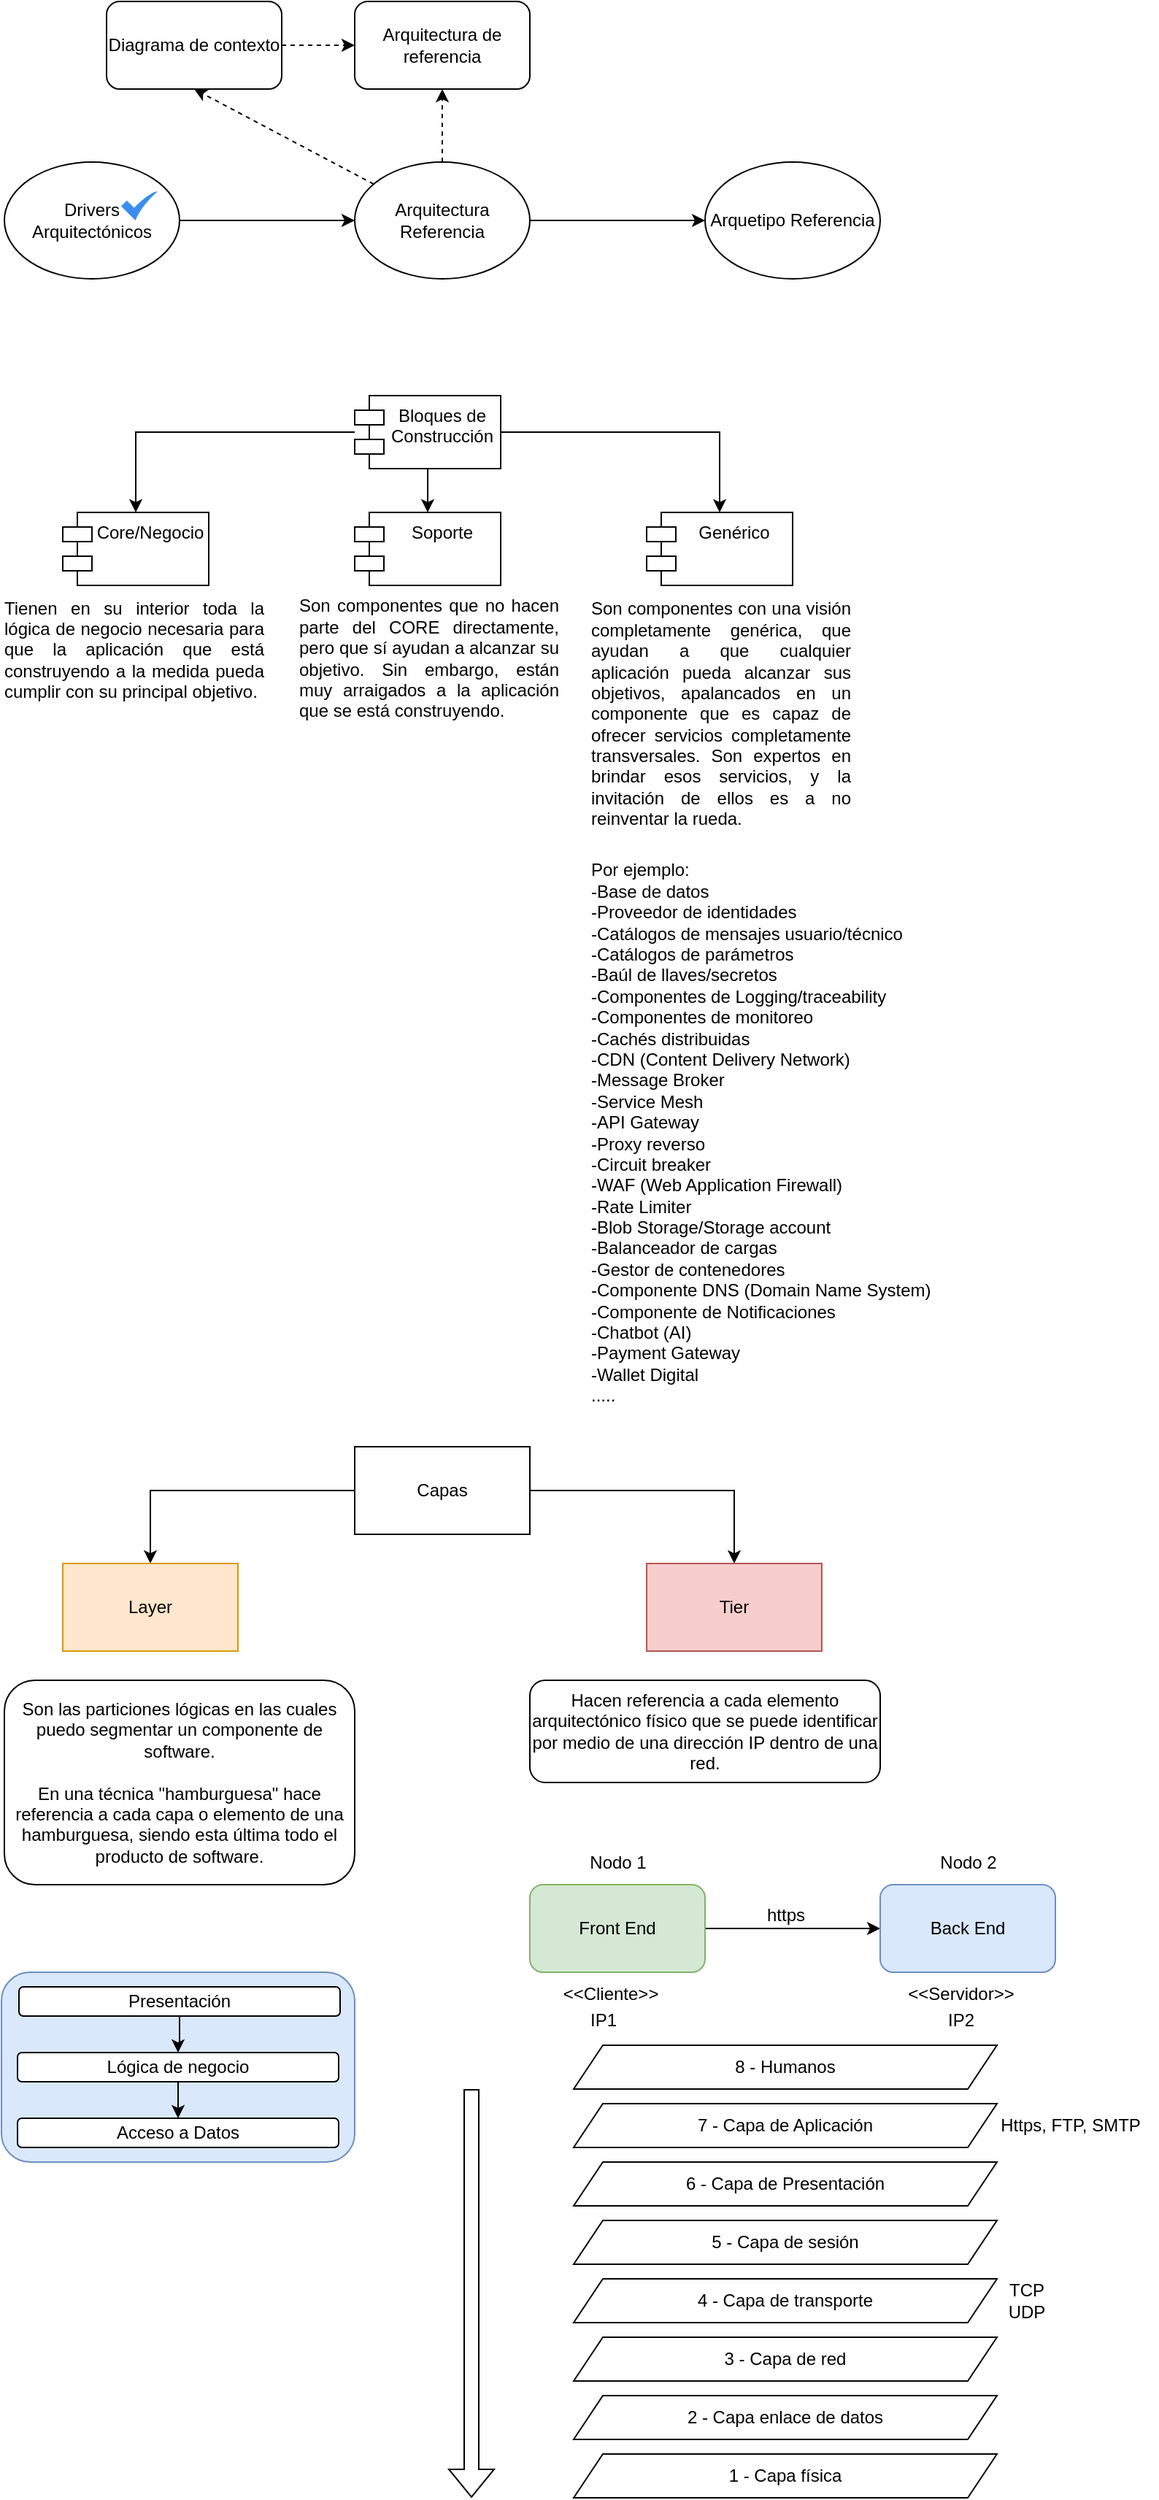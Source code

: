 <mxfile version="24.7.13" pages="3">
  <diagram name="Página-1" id="OzryBO_UYGu-EK09Ah85">
    <mxGraphModel dx="794" dy="1581" grid="1" gridSize="10" guides="1" tooltips="1" connect="1" arrows="1" fold="1" page="1" pageScale="1" pageWidth="827" pageHeight="1169" math="0" shadow="0">
      <root>
        <mxCell id="0" />
        <mxCell id="1" parent="0" />
        <mxCell id="gfk6s45BWIJTTsmwCge--3" style="edgeStyle=orthogonalEdgeStyle;rounded=0;orthogonalLoop=1;jettySize=auto;html=1;entryX=0;entryY=0.5;entryDx=0;entryDy=0;" parent="1" source="gfk6s45BWIJTTsmwCge--1" target="gfk6s45BWIJTTsmwCge--2" edge="1">
          <mxGeometry relative="1" as="geometry" />
        </mxCell>
        <mxCell id="gfk6s45BWIJTTsmwCge--1" value="Drivers Arquitectónicos" style="ellipse;whiteSpace=wrap;html=1;" parent="1" vertex="1">
          <mxGeometry x="80" y="40" width="120" height="80" as="geometry" />
        </mxCell>
        <mxCell id="gfk6s45BWIJTTsmwCge--5" style="edgeStyle=orthogonalEdgeStyle;rounded=0;orthogonalLoop=1;jettySize=auto;html=1;entryX=0;entryY=0.5;entryDx=0;entryDy=0;" parent="1" source="gfk6s45BWIJTTsmwCge--2" target="gfk6s45BWIJTTsmwCge--4" edge="1">
          <mxGeometry relative="1" as="geometry" />
        </mxCell>
        <mxCell id="NMoqZIMTte17aCLUMs7X-3" style="rounded=0;orthogonalLoop=1;jettySize=auto;html=1;entryX=0.5;entryY=1;entryDx=0;entryDy=0;dashed=1;" edge="1" parent="1" source="gfk6s45BWIJTTsmwCge--2" target="NMoqZIMTte17aCLUMs7X-2">
          <mxGeometry relative="1" as="geometry" />
        </mxCell>
        <mxCell id="NMoqZIMTte17aCLUMs7X-6" style="edgeStyle=orthogonalEdgeStyle;rounded=0;orthogonalLoop=1;jettySize=auto;html=1;entryX=0.5;entryY=1;entryDx=0;entryDy=0;dashed=1;" edge="1" parent="1" source="gfk6s45BWIJTTsmwCge--2" target="NMoqZIMTte17aCLUMs7X-4">
          <mxGeometry relative="1" as="geometry" />
        </mxCell>
        <mxCell id="gfk6s45BWIJTTsmwCge--2" value="Arquitectura Referencia" style="ellipse;whiteSpace=wrap;html=1;" parent="1" vertex="1">
          <mxGeometry x="320" y="40" width="120" height="80" as="geometry" />
        </mxCell>
        <mxCell id="gfk6s45BWIJTTsmwCge--4" value="Arquetipo Referencia" style="ellipse;whiteSpace=wrap;html=1;" parent="1" vertex="1">
          <mxGeometry x="560" y="40" width="120" height="80" as="geometry" />
        </mxCell>
        <mxCell id="gfk6s45BWIJTTsmwCge--10" style="edgeStyle=orthogonalEdgeStyle;rounded=0;orthogonalLoop=1;jettySize=auto;html=1;" parent="1" source="gfk6s45BWIJTTsmwCge--6" target="gfk6s45BWIJTTsmwCge--7" edge="1">
          <mxGeometry relative="1" as="geometry" />
        </mxCell>
        <mxCell id="gfk6s45BWIJTTsmwCge--11" style="edgeStyle=orthogonalEdgeStyle;rounded=0;orthogonalLoop=1;jettySize=auto;html=1;" parent="1" source="gfk6s45BWIJTTsmwCge--6" target="gfk6s45BWIJTTsmwCge--9" edge="1">
          <mxGeometry relative="1" as="geometry" />
        </mxCell>
        <mxCell id="gfk6s45BWIJTTsmwCge--12" style="edgeStyle=orthogonalEdgeStyle;rounded=0;orthogonalLoop=1;jettySize=auto;html=1;" parent="1" source="gfk6s45BWIJTTsmwCge--6" target="gfk6s45BWIJTTsmwCge--8" edge="1">
          <mxGeometry relative="1" as="geometry" />
        </mxCell>
        <mxCell id="gfk6s45BWIJTTsmwCge--6" value="Bloques de Construcción" style="shape=module;align=left;spacingLeft=20;align=center;verticalAlign=top;whiteSpace=wrap;html=1;" parent="1" vertex="1">
          <mxGeometry x="320" y="200" width="100" height="50" as="geometry" />
        </mxCell>
        <mxCell id="gfk6s45BWIJTTsmwCge--7" value="Core/Negocio" style="shape=module;align=left;spacingLeft=20;align=center;verticalAlign=top;whiteSpace=wrap;html=1;" parent="1" vertex="1">
          <mxGeometry x="120" y="280" width="100" height="50" as="geometry" />
        </mxCell>
        <mxCell id="gfk6s45BWIJTTsmwCge--8" value="Soporte" style="shape=module;align=left;spacingLeft=20;align=center;verticalAlign=top;whiteSpace=wrap;html=1;" parent="1" vertex="1">
          <mxGeometry x="320" y="280" width="100" height="50" as="geometry" />
        </mxCell>
        <mxCell id="gfk6s45BWIJTTsmwCge--9" value="Genérico" style="shape=module;align=left;spacingLeft=20;align=center;verticalAlign=top;whiteSpace=wrap;html=1;" parent="1" vertex="1">
          <mxGeometry x="520" y="280" width="100" height="50" as="geometry" />
        </mxCell>
        <mxCell id="gfk6s45BWIJTTsmwCge--13" value="&lt;div style=&quot;text-align: justify;&quot;&gt;&lt;span style=&quot;background-color: initial;&quot;&gt;Tienen en su interior toda la lógica de negocio necesaria para que la aplicación que está construyendo a la medida pueda cumplir con su principal objetivo.&lt;/span&gt;&lt;/div&gt;" style="text;html=1;align=left;verticalAlign=middle;whiteSpace=wrap;rounded=0;" parent="1" vertex="1">
          <mxGeometry x="78" y="359" width="180" height="30" as="geometry" />
        </mxCell>
        <mxCell id="gfk6s45BWIJTTsmwCge--14" value="&lt;div style=&quot;text-align: justify;&quot;&gt;&lt;span style=&quot;background-color: initial;&quot;&gt;Son componentes que no hacen parte del CORE directamente, pero que sí ayudan a alcanzar su objetivo. Sin embargo, están muy arraigados a la aplicación que se está construyendo.&lt;/span&gt;&lt;/div&gt;" style="text;html=1;align=left;verticalAlign=middle;whiteSpace=wrap;rounded=0;" parent="1" vertex="1">
          <mxGeometry x="280" y="365" width="180" height="30" as="geometry" />
        </mxCell>
        <mxCell id="gfk6s45BWIJTTsmwCge--15" value="&lt;div style=&quot;text-align: justify;&quot;&gt;&lt;span style=&quot;background-color: initial;&quot;&gt;Son componentes con una visión completamente genérica, que ayudan a que cualquier aplicación pueda alcanzar sus objetivos, apalancados en un componente que es capaz de ofrecer servicios completamente transversales. Son expertos en brindar esos servicios, y la invitación de ellos es a no reinventar la rueda.&lt;/span&gt;&lt;/div&gt;" style="text;html=1;align=left;verticalAlign=middle;whiteSpace=wrap;rounded=0;" parent="1" vertex="1">
          <mxGeometry x="480" y="403" width="180" height="30" as="geometry" />
        </mxCell>
        <mxCell id="gfk6s45BWIJTTsmwCge--16" style="edgeStyle=orthogonalEdgeStyle;rounded=0;orthogonalLoop=1;jettySize=auto;html=1;exitX=0.5;exitY=1;exitDx=0;exitDy=0;" parent="1" source="gfk6s45BWIJTTsmwCge--15" target="gfk6s45BWIJTTsmwCge--15" edge="1">
          <mxGeometry relative="1" as="geometry" />
        </mxCell>
        <mxCell id="gfk6s45BWIJTTsmwCge--17" value="&lt;div style=&quot;&quot;&gt;&lt;span style=&quot;background-color: initial;&quot;&gt;Por ejemplo:&lt;/span&gt;&lt;/div&gt;&lt;div style=&quot;&quot;&gt;&lt;span style=&quot;background-color: initial;&quot;&gt;-Base de datos&lt;/span&gt;&lt;/div&gt;&lt;div style=&quot;&quot;&gt;&lt;span style=&quot;background-color: initial;&quot;&gt;-Proveedor de identidades&lt;/span&gt;&lt;/div&gt;&lt;div style=&quot;&quot;&gt;&lt;span style=&quot;background-color: initial;&quot;&gt;-Catálogos de mensajes usuario/técnico&lt;/span&gt;&lt;/div&gt;&lt;div style=&quot;&quot;&gt;&lt;span style=&quot;background-color: initial;&quot;&gt;-Catálogos de parámetros&lt;/span&gt;&lt;/div&gt;&lt;div style=&quot;&quot;&gt;&lt;span style=&quot;background-color: initial;&quot;&gt;-Baúl de llaves/secretos&lt;/span&gt;&lt;/div&gt;&lt;div style=&quot;&quot;&gt;&lt;span style=&quot;background-color: initial;&quot;&gt;-Componentes de Logging/traceability&lt;/span&gt;&lt;/div&gt;&lt;div style=&quot;&quot;&gt;&lt;span style=&quot;background-color: initial;&quot;&gt;-Componentes de monitoreo&lt;/span&gt;&lt;/div&gt;&lt;div style=&quot;&quot;&gt;&lt;span style=&quot;background-color: initial;&quot;&gt;-Cachés distribuidas&lt;/span&gt;&lt;/div&gt;&lt;div style=&quot;&quot;&gt;&lt;span style=&quot;background-color: initial;&quot;&gt;-CDN (Content Delivery Network)&lt;/span&gt;&lt;/div&gt;&lt;div style=&quot;&quot;&gt;&lt;span style=&quot;background-color: initial;&quot;&gt;-Message Broker&lt;/span&gt;&lt;/div&gt;&lt;div style=&quot;&quot;&gt;&lt;span style=&quot;background-color: initial;&quot;&gt;-Service Mesh&lt;/span&gt;&lt;/div&gt;&lt;div style=&quot;&quot;&gt;&lt;span style=&quot;background-color: initial;&quot;&gt;-API Gateway&lt;/span&gt;&lt;/div&gt;&lt;div style=&quot;&quot;&gt;&lt;span style=&quot;background-color: initial;&quot;&gt;-Proxy reverso&lt;/span&gt;&lt;/div&gt;&lt;div style=&quot;&quot;&gt;&lt;span style=&quot;background-color: initial;&quot;&gt;-Circuit breaker&lt;/span&gt;&lt;/div&gt;&lt;div style=&quot;&quot;&gt;&lt;span style=&quot;background-color: initial;&quot;&gt;-WAF (Web Application Firewall)&lt;/span&gt;&lt;/div&gt;&lt;div style=&quot;&quot;&gt;&lt;span style=&quot;background-color: initial;&quot;&gt;-Rate Limiter&lt;/span&gt;&lt;/div&gt;&lt;div style=&quot;&quot;&gt;&lt;span style=&quot;background-color: initial;&quot;&gt;-Blob Storage/Storage account&lt;/span&gt;&lt;/div&gt;&lt;div style=&quot;&quot;&gt;&lt;span style=&quot;background-color: initial;&quot;&gt;-Balanceador de cargas&lt;/span&gt;&lt;/div&gt;&lt;div style=&quot;&quot;&gt;&lt;span style=&quot;background-color: initial;&quot;&gt;-Gestor de contenedores&lt;/span&gt;&lt;/div&gt;&lt;div style=&quot;&quot;&gt;&lt;span style=&quot;background-color: initial;&quot;&gt;-Componente DNS (Domain Name System)&lt;/span&gt;&lt;/div&gt;&lt;div style=&quot;&quot;&gt;&lt;span style=&quot;background-color: initial;&quot;&gt;-Componente de Notificaciones&lt;/span&gt;&lt;/div&gt;&lt;div style=&quot;&quot;&gt;&lt;span style=&quot;background-color: initial;&quot;&gt;-Chatbot (AI)&lt;/span&gt;&lt;/div&gt;&lt;div style=&quot;&quot;&gt;&lt;span style=&quot;background-color: initial;&quot;&gt;-Payment Gateway&lt;/span&gt;&lt;/div&gt;&lt;div style=&quot;&quot;&gt;&lt;span style=&quot;background-color: initial;&quot;&gt;-Wallet Digital&lt;/span&gt;&lt;/div&gt;&lt;div style=&quot;&quot;&gt;&lt;span style=&quot;background-color: initial;&quot;&gt;.....&lt;/span&gt;&lt;/div&gt;" style="text;html=1;align=left;verticalAlign=middle;whiteSpace=wrap;rounded=0;" parent="1" vertex="1">
          <mxGeometry x="480" y="510" width="300" height="390" as="geometry" />
        </mxCell>
        <mxCell id="NMoqZIMTte17aCLUMs7X-1" value="" style="sketch=0;html=1;aspect=fixed;strokeColor=none;shadow=0;fillColor=#3B8DF1;verticalAlign=top;labelPosition=center;verticalLabelPosition=bottom;shape=mxgraph.gcp2.check" vertex="1" parent="1">
          <mxGeometry x="160" y="60" width="25" height="20" as="geometry" />
        </mxCell>
        <mxCell id="NMoqZIMTte17aCLUMs7X-5" style="edgeStyle=orthogonalEdgeStyle;rounded=0;orthogonalLoop=1;jettySize=auto;html=1;entryX=0;entryY=0.5;entryDx=0;entryDy=0;dashed=1;" edge="1" parent="1" source="NMoqZIMTte17aCLUMs7X-2" target="NMoqZIMTte17aCLUMs7X-4">
          <mxGeometry relative="1" as="geometry" />
        </mxCell>
        <mxCell id="NMoqZIMTte17aCLUMs7X-2" value="Diagrama de contexto" style="rounded=1;whiteSpace=wrap;html=1;" vertex="1" parent="1">
          <mxGeometry x="150" y="-70" width="120" height="60" as="geometry" />
        </mxCell>
        <mxCell id="NMoqZIMTte17aCLUMs7X-4" value="Arquitectura de referencia" style="rounded=1;whiteSpace=wrap;html=1;" vertex="1" parent="1">
          <mxGeometry x="320" y="-70" width="120" height="60" as="geometry" />
        </mxCell>
        <mxCell id="vm-F8NEWlKdQr2eitqWy-3" style="edgeStyle=orthogonalEdgeStyle;rounded=0;orthogonalLoop=1;jettySize=auto;html=1;entryX=0.5;entryY=0;entryDx=0;entryDy=0;" edge="1" parent="1" source="vm-F8NEWlKdQr2eitqWy-1" target="vm-F8NEWlKdQr2eitqWy-2">
          <mxGeometry relative="1" as="geometry" />
        </mxCell>
        <mxCell id="vm-F8NEWlKdQr2eitqWy-5" style="edgeStyle=orthogonalEdgeStyle;rounded=0;orthogonalLoop=1;jettySize=auto;html=1;" edge="1" parent="1" source="vm-F8NEWlKdQr2eitqWy-1" target="vm-F8NEWlKdQr2eitqWy-4">
          <mxGeometry relative="1" as="geometry" />
        </mxCell>
        <mxCell id="vm-F8NEWlKdQr2eitqWy-1" value="Capas" style="rounded=0;whiteSpace=wrap;html=1;" vertex="1" parent="1">
          <mxGeometry x="320" y="920" width="120" height="60" as="geometry" />
        </mxCell>
        <mxCell id="vm-F8NEWlKdQr2eitqWy-2" value="Layer" style="rounded=0;whiteSpace=wrap;html=1;fillColor=#ffe6cc;strokeColor=#d79b00;" vertex="1" parent="1">
          <mxGeometry x="120" y="1000" width="120" height="60" as="geometry" />
        </mxCell>
        <mxCell id="vm-F8NEWlKdQr2eitqWy-4" value="Tier" style="rounded=0;whiteSpace=wrap;html=1;fillColor=#f8cecc;strokeColor=#b85450;" vertex="1" parent="1">
          <mxGeometry x="520" y="1000" width="120" height="60" as="geometry" />
        </mxCell>
        <mxCell id="vm-F8NEWlKdQr2eitqWy-6" value="Son las particiones lógicas en las cuales puedo segmentar un componente de software.&lt;div&gt;&lt;br&gt;&lt;/div&gt;&lt;div&gt;En una técnica &quot;hamburguesa&quot; hace referencia a cada capa o elemento de una hamburguesa, siendo esta última todo el producto de software.&lt;/div&gt;" style="rounded=1;whiteSpace=wrap;html=1;" vertex="1" parent="1">
          <mxGeometry x="80" y="1080" width="240" height="140" as="geometry" />
        </mxCell>
        <mxCell id="vm-F8NEWlKdQr2eitqWy-7" value="Hacen referencia a cada elemento arquitectónico físico que se puede identificar por medio de una dirección IP dentro de una red." style="rounded=1;whiteSpace=wrap;html=1;" vertex="1" parent="1">
          <mxGeometry x="440" y="1080" width="240" height="70" as="geometry" />
        </mxCell>
        <mxCell id="vm-F8NEWlKdQr2eitqWy-8" value="" style="rounded=1;whiteSpace=wrap;html=1;fillColor=#dae8fc;strokeColor=#6c8ebf;" vertex="1" parent="1">
          <mxGeometry x="78" y="1280" width="242" height="130" as="geometry" />
        </mxCell>
        <mxCell id="vm-F8NEWlKdQr2eitqWy-12" style="edgeStyle=orthogonalEdgeStyle;rounded=0;orthogonalLoop=1;jettySize=auto;html=1;entryX=0.5;entryY=0;entryDx=0;entryDy=0;" edge="1" parent="1" source="vm-F8NEWlKdQr2eitqWy-9" target="vm-F8NEWlKdQr2eitqWy-10">
          <mxGeometry relative="1" as="geometry" />
        </mxCell>
        <mxCell id="vm-F8NEWlKdQr2eitqWy-9" value="Presentación" style="rounded=1;whiteSpace=wrap;html=1;" vertex="1" parent="1">
          <mxGeometry x="90" y="1290" width="220" height="20" as="geometry" />
        </mxCell>
        <mxCell id="vm-F8NEWlKdQr2eitqWy-13" style="edgeStyle=orthogonalEdgeStyle;rounded=0;orthogonalLoop=1;jettySize=auto;html=1;entryX=0.5;entryY=0;entryDx=0;entryDy=0;" edge="1" parent="1" source="vm-F8NEWlKdQr2eitqWy-10" target="vm-F8NEWlKdQr2eitqWy-11">
          <mxGeometry relative="1" as="geometry" />
        </mxCell>
        <mxCell id="vm-F8NEWlKdQr2eitqWy-10" value="Lógica de negocio" style="rounded=1;whiteSpace=wrap;html=1;" vertex="1" parent="1">
          <mxGeometry x="89" y="1335" width="220" height="20" as="geometry" />
        </mxCell>
        <mxCell id="vm-F8NEWlKdQr2eitqWy-11" value="Acceso a Datos" style="rounded=1;whiteSpace=wrap;html=1;" vertex="1" parent="1">
          <mxGeometry x="89" y="1380" width="220" height="20" as="geometry" />
        </mxCell>
        <mxCell id="vm-F8NEWlKdQr2eitqWy-20" style="edgeStyle=orthogonalEdgeStyle;rounded=0;orthogonalLoop=1;jettySize=auto;html=1;entryX=0;entryY=0.5;entryDx=0;entryDy=0;" edge="1" parent="1" source="vm-F8NEWlKdQr2eitqWy-14" target="vm-F8NEWlKdQr2eitqWy-15">
          <mxGeometry relative="1" as="geometry" />
        </mxCell>
        <mxCell id="vm-F8NEWlKdQr2eitqWy-14" value="Front End" style="rounded=1;whiteSpace=wrap;html=1;fillColor=#d5e8d4;strokeColor=#82b366;" vertex="1" parent="1">
          <mxGeometry x="440" y="1220" width="120" height="60" as="geometry" />
        </mxCell>
        <mxCell id="vm-F8NEWlKdQr2eitqWy-15" value="Back End" style="rounded=1;whiteSpace=wrap;html=1;fillColor=#dae8fc;strokeColor=#6c8ebf;" vertex="1" parent="1">
          <mxGeometry x="680" y="1220" width="120" height="60" as="geometry" />
        </mxCell>
        <mxCell id="vm-F8NEWlKdQr2eitqWy-16" value="&amp;lt;&amp;lt;Cliente&amp;gt;&amp;gt;" style="text;html=1;align=center;verticalAlign=middle;resizable=0;points=[];autosize=1;strokeColor=none;fillColor=none;" vertex="1" parent="1">
          <mxGeometry x="450" y="1280" width="90" height="30" as="geometry" />
        </mxCell>
        <mxCell id="vm-F8NEWlKdQr2eitqWy-17" value="&amp;lt;&amp;lt;Servidor&amp;gt;&amp;gt;" style="text;html=1;align=center;verticalAlign=middle;resizable=0;points=[];autosize=1;strokeColor=none;fillColor=none;" vertex="1" parent="1">
          <mxGeometry x="685" y="1280" width="100" height="30" as="geometry" />
        </mxCell>
        <mxCell id="vm-F8NEWlKdQr2eitqWy-18" value="IP1" style="text;html=1;align=center;verticalAlign=middle;resizable=0;points=[];autosize=1;strokeColor=none;fillColor=none;" vertex="1" parent="1">
          <mxGeometry x="470" y="1298" width="40" height="30" as="geometry" />
        </mxCell>
        <mxCell id="vm-F8NEWlKdQr2eitqWy-19" value="IP2" style="text;html=1;align=center;verticalAlign=middle;resizable=0;points=[];autosize=1;strokeColor=none;fillColor=none;" vertex="1" parent="1">
          <mxGeometry x="715" y="1298" width="40" height="30" as="geometry" />
        </mxCell>
        <mxCell id="vm-F8NEWlKdQr2eitqWy-21" value="Nodo 1" style="text;html=1;align=center;verticalAlign=middle;resizable=0;points=[];autosize=1;strokeColor=none;fillColor=none;" vertex="1" parent="1">
          <mxGeometry x="470" y="1190" width="60" height="30" as="geometry" />
        </mxCell>
        <mxCell id="vm-F8NEWlKdQr2eitqWy-22" value="Nodo 2" style="text;html=1;align=center;verticalAlign=middle;resizable=0;points=[];autosize=1;strokeColor=none;fillColor=none;" vertex="1" parent="1">
          <mxGeometry x="710" y="1190" width="60" height="30" as="geometry" />
        </mxCell>
        <mxCell id="vm-F8NEWlKdQr2eitqWy-23" value="https" style="text;html=1;align=center;verticalAlign=middle;resizable=0;points=[];autosize=1;strokeColor=none;fillColor=none;" vertex="1" parent="1">
          <mxGeometry x="590" y="1226" width="50" height="30" as="geometry" />
        </mxCell>
        <mxCell id="vm-F8NEWlKdQr2eitqWy-24" value="1 - Capa física" style="shape=parallelogram;perimeter=parallelogramPerimeter;whiteSpace=wrap;html=1;fixedSize=1;" vertex="1" parent="1">
          <mxGeometry x="470" y="1610" width="290" height="30" as="geometry" />
        </mxCell>
        <mxCell id="vm-F8NEWlKdQr2eitqWy-25" value="2 - Capa enlace de datos" style="shape=parallelogram;perimeter=parallelogramPerimeter;whiteSpace=wrap;html=1;fixedSize=1;" vertex="1" parent="1">
          <mxGeometry x="470" y="1570" width="290" height="30" as="geometry" />
        </mxCell>
        <mxCell id="vm-F8NEWlKdQr2eitqWy-26" value="3 - Capa de red" style="shape=parallelogram;perimeter=parallelogramPerimeter;whiteSpace=wrap;html=1;fixedSize=1;" vertex="1" parent="1">
          <mxGeometry x="470" y="1530" width="290" height="30" as="geometry" />
        </mxCell>
        <mxCell id="vm-F8NEWlKdQr2eitqWy-27" value="4 - Capa de transporte" style="shape=parallelogram;perimeter=parallelogramPerimeter;whiteSpace=wrap;html=1;fixedSize=1;" vertex="1" parent="1">
          <mxGeometry x="470" y="1490" width="290" height="30" as="geometry" />
        </mxCell>
        <mxCell id="vm-F8NEWlKdQr2eitqWy-28" value="TCP&lt;div&gt;UDP&lt;/div&gt;" style="text;html=1;align=center;verticalAlign=middle;resizable=0;points=[];autosize=1;strokeColor=none;fillColor=none;" vertex="1" parent="1">
          <mxGeometry x="755" y="1485" width="50" height="40" as="geometry" />
        </mxCell>
        <mxCell id="vm-F8NEWlKdQr2eitqWy-29" value="5 - Capa de sesión" style="shape=parallelogram;perimeter=parallelogramPerimeter;whiteSpace=wrap;html=1;fixedSize=1;" vertex="1" parent="1">
          <mxGeometry x="470" y="1450" width="290" height="30" as="geometry" />
        </mxCell>
        <mxCell id="vm-F8NEWlKdQr2eitqWy-30" value="6 - Capa de Presentación" style="shape=parallelogram;perimeter=parallelogramPerimeter;whiteSpace=wrap;html=1;fixedSize=1;" vertex="1" parent="1">
          <mxGeometry x="470" y="1410" width="290" height="30" as="geometry" />
        </mxCell>
        <mxCell id="vm-F8NEWlKdQr2eitqWy-31" value="7 - Capa de Aplicación" style="shape=parallelogram;perimeter=parallelogramPerimeter;whiteSpace=wrap;html=1;fixedSize=1;" vertex="1" parent="1">
          <mxGeometry x="470" y="1370" width="290" height="30" as="geometry" />
        </mxCell>
        <mxCell id="vm-F8NEWlKdQr2eitqWy-32" value="Https, FTP, SMTP" style="text;html=1;align=center;verticalAlign=middle;resizable=0;points=[];autosize=1;strokeColor=none;fillColor=none;" vertex="1" parent="1">
          <mxGeometry x="750" y="1370" width="120" height="30" as="geometry" />
        </mxCell>
        <mxCell id="vm-F8NEWlKdQr2eitqWy-33" value="" style="shape=flexArrow;endArrow=classic;html=1;rounded=0;" edge="1" parent="1">
          <mxGeometry width="50" height="50" relative="1" as="geometry">
            <mxPoint x="400" y="1360" as="sourcePoint" />
            <mxPoint x="400" y="1640" as="targetPoint" />
          </mxGeometry>
        </mxCell>
        <mxCell id="vm-F8NEWlKdQr2eitqWy-34" value="8 - Humanos" style="shape=parallelogram;perimeter=parallelogramPerimeter;whiteSpace=wrap;html=1;fixedSize=1;" vertex="1" parent="1">
          <mxGeometry x="470" y="1330" width="290" height="30" as="geometry" />
        </mxCell>
      </root>
    </mxGraphModel>
  </diagram>
  <diagram id="ACl7JPQIkp9fFy00OkCX" name="ModeloContexto">
    <mxGraphModel dx="1134" dy="589" grid="1" gridSize="10" guides="1" tooltips="1" connect="1" arrows="1" fold="1" page="1" pageScale="1" pageWidth="827" pageHeight="1169" math="0" shadow="0">
      <root>
        <mxCell id="0" />
        <mxCell id="1" parent="0" />
        <mxCell id="SpzvWI0U3Jo5LjdhdoSw-1" value="" style="rounded=1;whiteSpace=wrap;html=1;fillColor=#f5f5f5;fontColor=#333333;strokeColor=#666666;" parent="1" vertex="1">
          <mxGeometry x="40" y="40" width="1050" height="440" as="geometry" />
        </mxCell>
        <mxCell id="SpzvWI0U3Jo5LjdhdoSw-2" value="Modelo de Contexto UCOBet" style="text;html=1;align=center;verticalAlign=middle;resizable=0;points=[];autosize=1;strokeColor=none;fillColor=none;fontStyle=1" parent="1" vertex="1">
          <mxGeometry x="370" y="40" width="180" height="30" as="geometry" />
        </mxCell>
        <mxCell id="SpzvWI0U3Jo5LjdhdoSw-15" style="edgeStyle=orthogonalEdgeStyle;rounded=0;orthogonalLoop=1;jettySize=auto;html=1;entryX=0;entryY=0.5;entryDx=0;entryDy=0;" parent="1" source="SpzvWI0U3Jo5LjdhdoSw-3" target="SpzvWI0U3Jo5LjdhdoSw-5" edge="1">
          <mxGeometry relative="1" as="geometry" />
        </mxCell>
        <mxCell id="SpzvWI0U3Jo5LjdhdoSw-3" value="" style="rounded=1;whiteSpace=wrap;html=1;fillColor=#dae8fc;strokeColor=#6c8ebf;" parent="1" vertex="1">
          <mxGeometry x="60" y="81" width="120" height="360" as="geometry" />
        </mxCell>
        <mxCell id="SpzvWI0U3Jo5LjdhdoSw-4" value="Actores" style="text;html=1;align=center;verticalAlign=middle;resizable=0;points=[];autosize=1;strokeColor=none;fillColor=none;fontStyle=1" parent="1" vertex="1">
          <mxGeometry x="90" y="74" width="60" height="30" as="geometry" />
        </mxCell>
        <mxCell id="SpzvWI0U3Jo5LjdhdoSw-5" value="" style="rounded=1;whiteSpace=wrap;html=1;fillColor=#d5e8d4;strokeColor=#82b366;" parent="1" vertex="1">
          <mxGeometry x="210" y="81" width="120" height="360" as="geometry" />
        </mxCell>
        <mxCell id="SpzvWI0U3Jo5LjdhdoSw-6" value="Dispositivos" style="text;html=1;align=center;verticalAlign=middle;resizable=0;points=[];autosize=1;strokeColor=none;fillColor=none;fontStyle=1" parent="1" vertex="1">
          <mxGeometry x="225" y="74" width="90" height="30" as="geometry" />
        </mxCell>
        <mxCell id="SpzvWI0U3Jo5LjdhdoSw-8" value="" style="rounded=1;whiteSpace=wrap;html=1;fillColor=#e1d5e7;strokeColor=#9673a6;" parent="1" vertex="1">
          <mxGeometry x="580" y="80" width="490" height="360" as="geometry" />
        </mxCell>
        <mxCell id="SpzvWI0U3Jo5LjdhdoSw-9" value="Bloques de Construcción" style="text;html=1;align=center;verticalAlign=middle;resizable=0;points=[];autosize=1;strokeColor=none;fillColor=none;fontStyle=1" parent="1" vertex="1">
          <mxGeometry x="730" y="80" width="160" height="30" as="geometry" />
        </mxCell>
        <mxCell id="SpzvWI0U3Jo5LjdhdoSw-11" style="edgeStyle=orthogonalEdgeStyle;rounded=0;orthogonalLoop=1;jettySize=auto;html=1;entryX=0;entryY=0.5;entryDx=0;entryDy=0;" parent="1" source="SpzvWI0U3Jo5LjdhdoSw-10" target="SpzvWI0U3Jo5LjdhdoSw-8" edge="1">
          <mxGeometry relative="1" as="geometry" />
        </mxCell>
        <mxCell id="SpzvWI0U3Jo5LjdhdoSw-10" value="UCOBet" style="shape=module;align=left;spacingLeft=20;align=center;verticalAlign=top;whiteSpace=wrap;html=1;" parent="1" vertex="1">
          <mxGeometry x="452" y="235" width="100" height="50" as="geometry" />
        </mxCell>
        <mxCell id="SpzvWI0U3Jo5LjdhdoSw-12" value="Internet" style="ellipse;shape=cloud;whiteSpace=wrap;html=1;" parent="1" vertex="1">
          <mxGeometry x="365" y="234" width="66" height="50" as="geometry" />
        </mxCell>
        <mxCell id="SpzvWI0U3Jo5LjdhdoSw-13" style="edgeStyle=orthogonalEdgeStyle;rounded=0;orthogonalLoop=1;jettySize=auto;html=1;entryX=0.04;entryY=0.487;entryDx=0;entryDy=0;entryPerimeter=0;" parent="1" source="SpzvWI0U3Jo5LjdhdoSw-12" target="SpzvWI0U3Jo5LjdhdoSw-10" edge="1">
          <mxGeometry relative="1" as="geometry" />
        </mxCell>
        <mxCell id="SpzvWI0U3Jo5LjdhdoSw-14" style="edgeStyle=orthogonalEdgeStyle;rounded=0;orthogonalLoop=1;jettySize=auto;html=1;entryX=0.16;entryY=0.55;entryDx=0;entryDy=0;entryPerimeter=0;" parent="1" source="SpzvWI0U3Jo5LjdhdoSw-5" target="SpzvWI0U3Jo5LjdhdoSw-12" edge="1">
          <mxGeometry relative="1" as="geometry" />
        </mxCell>
        <mxCell id="SpzvWI0U3Jo5LjdhdoSw-16" value="Jugador" style="shape=umlActor;verticalLabelPosition=bottom;verticalAlign=top;html=1;outlineConnect=0;" parent="1" vertex="1">
          <mxGeometry x="105" y="110" width="25" height="40" as="geometry" />
        </mxCell>
        <mxCell id="SpzvWI0U3Jo5LjdhdoSw-18" value="Administrador del Sistema" style="shape=umlActor;verticalLabelPosition=bottom;verticalAlign=top;html=1;outlineConnect=0;" parent="1" vertex="1">
          <mxGeometry x="105" y="192" width="25" height="40" as="geometry" />
        </mxCell>
        <mxCell id="SpzvWI0U3Jo5LjdhdoSw-19" value="Auditor" style="shape=umlActor;verticalLabelPosition=bottom;verticalAlign=top;html=1;outlineConnect=0;" parent="1" vertex="1">
          <mxGeometry x="105" y="272" width="25" height="40" as="geometry" />
        </mxCell>
        <mxCell id="SpzvWI0U3Jo5LjdhdoSw-22" value="Configurador Apuestas" style="shape=umlActor;verticalLabelPosition=bottom;verticalAlign=top;html=1;outlineConnect=0;" parent="1" vertex="1">
          <mxGeometry x="105" y="360" width="25" height="40" as="geometry" />
        </mxCell>
        <mxCell id="SpzvWI0U3Jo5LjdhdoSw-23" value="" style="fontColor=#0066CC;verticalAlign=top;verticalLabelPosition=bottom;labelPosition=center;align=center;html=1;outlineConnect=0;fillColor=#CCCCCC;strokeColor=#6881B3;gradientColor=none;gradientDirection=north;strokeWidth=2;shape=mxgraph.networks.pc;" parent="1" vertex="1">
          <mxGeometry x="232.5" y="110" width="75" height="60" as="geometry" />
        </mxCell>
        <mxCell id="SpzvWI0U3Jo5LjdhdoSw-24" value="" style="sketch=0;aspect=fixed;pointerEvents=1;shadow=0;dashed=0;html=1;strokeColor=none;labelPosition=center;verticalLabelPosition=bottom;verticalAlign=top;align=center;fillColor=#00188D;shape=mxgraph.azure.laptop" parent="1" vertex="1">
          <mxGeometry x="232.5" y="192" width="75" height="45" as="geometry" />
        </mxCell>
        <mxCell id="SpzvWI0U3Jo5LjdhdoSw-25" value="" style="html=1;verticalLabelPosition=bottom;align=center;labelBackgroundColor=#ffffff;verticalAlign=top;strokeWidth=2;strokeColor=#0080F0;shadow=0;dashed=0;shape=mxgraph.ios7.icons.smartphone;" parent="1" vertex="1">
          <mxGeometry x="255.5" y="268" width="29" height="48" as="geometry" />
        </mxCell>
        <mxCell id="SpzvWI0U3Jo5LjdhdoSw-26" value="" style="sketch=0;aspect=fixed;pointerEvents=1;shadow=0;dashed=0;html=1;strokeColor=none;labelPosition=center;verticalLabelPosition=bottom;verticalAlign=top;align=center;fillColor=#00188D;shape=mxgraph.azure.tablet;" parent="1" vertex="1">
          <mxGeometry x="238.24" y="353" width="63.51" height="47" as="geometry" />
        </mxCell>
        <mxCell id="SpzvWI0U3Jo5LjdhdoSw-28" value="&lt;span style=&quot;text-align: left;&quot;&gt;Base de datos&lt;/span&gt;" style="shape=module;align=left;spacingLeft=20;align=center;verticalAlign=top;whiteSpace=wrap;html=1;fillColor=#fff2cc;strokeColor=#d6b656;" parent="1" vertex="1">
          <mxGeometry x="600" y="110" width="100" height="50" as="geometry" />
        </mxCell>
        <mxCell id="SpzvWI0U3Jo5LjdhdoSw-29" value="&lt;span style=&quot;text-align: left;&quot;&gt;Proveedor de identidades&lt;/span&gt;" style="shape=module;align=left;spacingLeft=20;align=center;verticalAlign=top;whiteSpace=wrap;html=1;fillColor=#fff2cc;strokeColor=#d6b656;" parent="1" vertex="1">
          <mxGeometry x="600" y="170" width="100" height="50" as="geometry" />
        </mxCell>
        <mxCell id="SpzvWI0U3Jo5LjdhdoSw-30" value="&lt;span style=&quot;text-align: left;&quot;&gt;Catálogos de mensajes usuario/técnico&lt;/span&gt;" style="shape=module;align=left;spacingLeft=20;align=center;verticalAlign=top;whiteSpace=wrap;html=1;" parent="1" vertex="1">
          <mxGeometry x="600" y="230" width="100" height="50" as="geometry" />
        </mxCell>
        <mxCell id="SpzvWI0U3Jo5LjdhdoSw-31" value="&lt;span style=&quot;text-align: left;&quot;&gt;Catálogos de parámetros&lt;/span&gt;" style="shape=module;align=left;spacingLeft=20;align=center;verticalAlign=top;whiteSpace=wrap;html=1;" parent="1" vertex="1">
          <mxGeometry x="600" y="290" width="100" height="50" as="geometry" />
        </mxCell>
        <mxCell id="SpzvWI0U3Jo5LjdhdoSw-32" value="&lt;div style=&quot;text-align: left;&quot;&gt;&lt;span style=&quot;background-color: initial;&quot;&gt;Baúl de llaves/secretos&lt;/span&gt;&lt;/div&gt;&lt;div&gt;&lt;span style=&quot;background-color: initial;&quot;&gt;&lt;br&gt;&lt;/span&gt;&lt;/div&gt;" style="shape=module;align=left;spacingLeft=20;align=center;verticalAlign=top;whiteSpace=wrap;html=1;fillColor=#fff2cc;strokeColor=#d6b656;" parent="1" vertex="1">
          <mxGeometry x="600" y="350" width="100" height="50" as="geometry" />
        </mxCell>
        <mxCell id="SpzvWI0U3Jo5LjdhdoSw-33" value="&lt;span style=&quot;text-align: left;&quot;&gt;Componentes de Logging&lt;/span&gt;" style="shape=module;align=left;spacingLeft=20;align=center;verticalAlign=top;whiteSpace=wrap;html=1;fillColor=#fff2cc;strokeColor=#d6b656;" parent="1" vertex="1">
          <mxGeometry x="710" y="110" width="100" height="50" as="geometry" />
        </mxCell>
        <mxCell id="SpzvWI0U3Jo5LjdhdoSw-34" value="&lt;span style=&quot;text-align: left;&quot;&gt;Componentes de monitoreo&lt;/span&gt;" style="shape=module;align=left;spacingLeft=20;align=center;verticalAlign=top;whiteSpace=wrap;html=1;fillColor=#fff2cc;strokeColor=#d6b656;" parent="1" vertex="1">
          <mxGeometry x="710" y="170" width="100" height="50" as="geometry" />
        </mxCell>
        <mxCell id="SpzvWI0U3Jo5LjdhdoSw-35" value="&lt;span style=&quot;text-align: left;&quot;&gt;Cachés distribuidas&lt;/span&gt;" style="shape=module;align=left;spacingLeft=20;align=center;verticalAlign=top;whiteSpace=wrap;html=1;fillColor=#fff2cc;strokeColor=#d6b656;" parent="1" vertex="1">
          <mxGeometry x="710" y="230" width="100" height="50" as="geometry" />
        </mxCell>
        <mxCell id="SpzvWI0U3Jo5LjdhdoSw-36" value="&lt;span style=&quot;text-align: left;&quot;&gt;CDN&lt;/span&gt;" style="shape=module;align=left;spacingLeft=20;align=center;verticalAlign=top;whiteSpace=wrap;html=1;fillColor=#fff2cc;strokeColor=#d6b656;" parent="1" vertex="1">
          <mxGeometry x="710" y="290" width="100" height="50" as="geometry" />
        </mxCell>
        <mxCell id="SpzvWI0U3Jo5LjdhdoSw-37" value="&lt;span style=&quot;text-align: left;&quot;&gt;Message Broker&lt;/span&gt;" style="shape=module;align=left;spacingLeft=20;align=center;verticalAlign=top;whiteSpace=wrap;html=1;fillColor=#fff2cc;strokeColor=#d6b656;" parent="1" vertex="1">
          <mxGeometry x="710" y="350" width="100" height="50" as="geometry" />
        </mxCell>
        <mxCell id="SpzvWI0U3Jo5LjdhdoSw-38" value="&lt;span style=&quot;text-align: left;&quot;&gt;Service Mesh&lt;/span&gt;" style="shape=module;align=left;spacingLeft=20;align=center;verticalAlign=top;whiteSpace=wrap;html=1;fillColor=#fff2cc;strokeColor=#d6b656;" parent="1" vertex="1">
          <mxGeometry x="820" y="110" width="100" height="50" as="geometry" />
        </mxCell>
        <mxCell id="SpzvWI0U3Jo5LjdhdoSw-39" value="&lt;span style=&quot;text-align: left;&quot;&gt;API Gateway&lt;/span&gt;" style="shape=module;align=left;spacingLeft=20;align=center;verticalAlign=top;whiteSpace=wrap;html=1;fillColor=#fff2cc;strokeColor=#d6b656;" parent="1" vertex="1">
          <mxGeometry x="820" y="170" width="100" height="50" as="geometry" />
        </mxCell>
        <mxCell id="SpzvWI0U3Jo5LjdhdoSw-40" value="&lt;span style=&quot;text-align: left;&quot;&gt;WAF (Web Application Firewall)&lt;/span&gt;" style="shape=module;align=left;spacingLeft=20;align=center;verticalAlign=top;whiteSpace=wrap;html=1;fillColor=#fff2cc;strokeColor=#d6b656;" parent="1" vertex="1">
          <mxGeometry x="820" y="230" width="100" height="50" as="geometry" />
        </mxCell>
        <mxCell id="SpzvWI0U3Jo5LjdhdoSw-41" value="&lt;span style=&quot;text-align: left;&quot;&gt;Blob Storage/Storage account&lt;/span&gt;" style="shape=module;align=left;spacingLeft=20;align=center;verticalAlign=top;whiteSpace=wrap;html=1;fillColor=#fff2cc;strokeColor=#d6b656;" parent="1" vertex="1">
          <mxGeometry x="820" y="290" width="100" height="50" as="geometry" />
        </mxCell>
        <mxCell id="SpzvWI0U3Jo5LjdhdoSw-42" value="&lt;span style=&quot;text-align: left;&quot;&gt;Componente de Notificaciones&lt;/span&gt;" style="shape=module;align=left;spacingLeft=20;align=center;verticalAlign=top;whiteSpace=wrap;html=1;" parent="1" vertex="1">
          <mxGeometry x="820" y="350" width="100" height="50" as="geometry" />
        </mxCell>
        <mxCell id="BBfx41zIq0HaQtKs5h8a-1" value="&lt;span style=&quot;text-align: left;&quot;&gt;Chatbot (AI)&lt;/span&gt;" style="shape=module;align=left;spacingLeft=20;align=center;verticalAlign=top;whiteSpace=wrap;html=1;" parent="1" vertex="1">
          <mxGeometry x="930" y="110" width="120" height="50" as="geometry" />
        </mxCell>
        <mxCell id="BBfx41zIq0HaQtKs5h8a-2" value="&lt;span style=&quot;text-align: left;&quot;&gt;Payment Gateway&lt;/span&gt;" style="shape=module;align=left;spacingLeft=20;align=center;verticalAlign=top;whiteSpace=wrap;html=1;" parent="1" vertex="1">
          <mxGeometry x="930" y="170" width="120" height="50" as="geometry" />
        </mxCell>
        <mxCell id="BBfx41zIq0HaQtKs5h8a-3" value="&lt;span style=&quot;text-align: left;&quot;&gt;Wallet Digital&lt;/span&gt;" style="shape=module;align=left;spacingLeft=20;align=center;verticalAlign=top;whiteSpace=wrap;html=1;" parent="1" vertex="1">
          <mxGeometry x="930" y="230" width="120" height="50" as="geometry" />
        </mxCell>
        <mxCell id="BBfx41zIq0HaQtKs5h8a-4" value="&lt;span style=&quot;text-align: left;&quot;&gt;Geolocalización&lt;/span&gt;" style="shape=module;align=left;spacingLeft=20;align=center;verticalAlign=top;whiteSpace=wrap;html=1;" parent="1" vertex="1">
          <mxGeometry x="930" y="290" width="120" height="50" as="geometry" />
        </mxCell>
        <mxCell id="BBfx41zIq0HaQtKs5h8a-5" value="&lt;div style=&quot;text-align: left;&quot;&gt;&lt;span style=&quot;background-color: initial;&quot;&gt;Servicio consulta datos RNEC Colombiano&lt;/span&gt;&lt;/div&gt;" style="shape=module;align=left;spacingLeft=20;align=center;verticalAlign=top;whiteSpace=wrap;html=1;" parent="1" vertex="1">
          <mxGeometry x="930" y="350" width="120" height="50" as="geometry" />
        </mxCell>
      </root>
    </mxGraphModel>
  </diagram>
  <diagram id="UAAMSzYbhHad80nh4Zlj" name="Alternativa de Solución">
    <mxGraphModel dx="1793" dy="2144" grid="1" gridSize="10" guides="1" tooltips="1" connect="1" arrows="1" fold="1" page="1" pageScale="1" pageWidth="827" pageHeight="1169" math="0" shadow="0">
      <root>
        <mxCell id="0" />
        <mxCell id="1" parent="0" />
        <mxCell id="V1ezcGEh1mKGo2IcDGFP-1" style="edgeStyle=orthogonalEdgeStyle;rounded=0;orthogonalLoop=1;jettySize=auto;html=1;entryX=0;entryY=0.5;entryDx=0;entryDy=0;" parent="1" source="V1ezcGEh1mKGo2IcDGFP-2" target="V1ezcGEh1mKGo2IcDGFP-4" edge="1">
          <mxGeometry relative="1" as="geometry" />
        </mxCell>
        <mxCell id="V1ezcGEh1mKGo2IcDGFP-2" value="" style="rounded=1;whiteSpace=wrap;html=1;fillColor=#dae8fc;strokeColor=#6c8ebf;" parent="1" vertex="1">
          <mxGeometry x="30" y="81.5" width="120" height="360" as="geometry" />
        </mxCell>
        <mxCell id="V1ezcGEh1mKGo2IcDGFP-3" value="Actores" style="text;html=1;align=center;verticalAlign=middle;resizable=0;points=[];autosize=1;strokeColor=none;fillColor=none;fontStyle=1" parent="1" vertex="1">
          <mxGeometry x="60" y="74.5" width="60" height="30" as="geometry" />
        </mxCell>
        <mxCell id="LnTbk8gM2ovFKpdd1i1j-2" style="edgeStyle=orthogonalEdgeStyle;rounded=0;orthogonalLoop=1;jettySize=auto;html=1;" parent="1" source="V1ezcGEh1mKGo2IcDGFP-4" target="LnTbk8gM2ovFKpdd1i1j-1" edge="1">
          <mxGeometry relative="1" as="geometry" />
        </mxCell>
        <mxCell id="V1ezcGEh1mKGo2IcDGFP-4" value="" style="rounded=1;whiteSpace=wrap;html=1;fillColor=#d5e8d4;strokeColor=#82b366;" parent="1" vertex="1">
          <mxGeometry x="200" y="81.5" width="120" height="360" as="geometry" />
        </mxCell>
        <mxCell id="V1ezcGEh1mKGo2IcDGFP-5" value="Dispositivos" style="text;html=1;align=center;verticalAlign=middle;resizable=0;points=[];autosize=1;strokeColor=none;fillColor=none;fontStyle=1" parent="1" vertex="1">
          <mxGeometry x="205" y="62.5" width="90" height="30" as="geometry" />
        </mxCell>
        <mxCell id="V1ezcGEh1mKGo2IcDGFP-6" value="Jugador" style="shape=umlActor;verticalLabelPosition=bottom;verticalAlign=top;html=1;outlineConnect=0;" parent="1" vertex="1">
          <mxGeometry x="75" y="110.5" width="25" height="40" as="geometry" />
        </mxCell>
        <mxCell id="V1ezcGEh1mKGo2IcDGFP-7" value="Administrador del Sistema" style="shape=umlActor;verticalLabelPosition=bottom;verticalAlign=top;html=1;outlineConnect=0;" parent="1" vertex="1">
          <mxGeometry x="75" y="192.5" width="25" height="40" as="geometry" />
        </mxCell>
        <mxCell id="V1ezcGEh1mKGo2IcDGFP-8" value="Auditor" style="shape=umlActor;verticalLabelPosition=bottom;verticalAlign=top;html=1;outlineConnect=0;" parent="1" vertex="1">
          <mxGeometry x="75" y="272.5" width="25" height="40" as="geometry" />
        </mxCell>
        <mxCell id="V1ezcGEh1mKGo2IcDGFP-9" value="Configurador Apuestas" style="shape=umlActor;verticalLabelPosition=bottom;verticalAlign=top;html=1;outlineConnect=0;" parent="1" vertex="1">
          <mxGeometry x="75" y="360.5" width="25" height="40" as="geometry" />
        </mxCell>
        <mxCell id="V1ezcGEh1mKGo2IcDGFP-10" value="" style="fontColor=#0066CC;verticalAlign=top;verticalLabelPosition=bottom;labelPosition=center;align=center;html=1;outlineConnect=0;fillColor=#CCCCCC;strokeColor=#6881B3;gradientColor=none;gradientDirection=north;strokeWidth=2;shape=mxgraph.networks.pc;" parent="1" vertex="1">
          <mxGeometry x="212.5" y="98.5" width="75" height="60" as="geometry" />
        </mxCell>
        <mxCell id="V1ezcGEh1mKGo2IcDGFP-11" value="" style="sketch=0;aspect=fixed;pointerEvents=1;shadow=0;dashed=0;html=1;strokeColor=none;labelPosition=center;verticalLabelPosition=bottom;verticalAlign=top;align=center;fillColor=#00188D;shape=mxgraph.azure.laptop" parent="1" vertex="1">
          <mxGeometry x="212.5" y="180.5" width="75" height="45" as="geometry" />
        </mxCell>
        <mxCell id="V1ezcGEh1mKGo2IcDGFP-12" value="" style="html=1;verticalLabelPosition=bottom;align=center;labelBackgroundColor=#ffffff;verticalAlign=top;strokeWidth=2;strokeColor=#0080F0;shadow=0;dashed=0;shape=mxgraph.ios7.icons.smartphone;" parent="1" vertex="1">
          <mxGeometry x="235.5" y="256.5" width="29" height="48" as="geometry" />
        </mxCell>
        <mxCell id="V1ezcGEh1mKGo2IcDGFP-13" value="" style="sketch=0;aspect=fixed;pointerEvents=1;shadow=0;dashed=0;html=1;strokeColor=none;labelPosition=center;verticalLabelPosition=bottom;verticalAlign=top;align=center;fillColor=#00188D;shape=mxgraph.azure.tablet;" parent="1" vertex="1">
          <mxGeometry x="218.24" y="341.5" width="63.51" height="47" as="geometry" />
        </mxCell>
        <mxCell id="oxzu2eudf7Oy1m1EYwQC-3" style="edgeStyle=orthogonalEdgeStyle;rounded=0;orthogonalLoop=1;jettySize=auto;html=1;" parent="1" source="LnTbk8gM2ovFKpdd1i1j-1" target="oxzu2eudf7Oy1m1EYwQC-1" edge="1">
          <mxGeometry relative="1" as="geometry" />
        </mxCell>
        <mxCell id="LnTbk8gM2ovFKpdd1i1j-1" value="" style="sketch=0;points=[[0,0,0],[0.25,0,0],[0.5,0,0],[0.75,0,0],[1,0,0],[0,1,0],[0.25,1,0],[0.5,1,0],[0.75,1,0],[1,1,0],[0,0.25,0],[0,0.5,0],[0,0.75,0],[1,0.25,0],[1,0.5,0],[1,0.75,0]];outlineConnect=0;fontColor=#232F3E;fillColor=#DD344C;strokeColor=#ffffff;dashed=0;verticalLabelPosition=bottom;verticalAlign=top;align=center;html=1;fontSize=12;fontStyle=0;aspect=fixed;shape=mxgraph.aws4.resourceIcon;resIcon=mxgraph.aws4.waf;" parent="1" vertex="1">
          <mxGeometry x="390" y="222" width="78" height="78" as="geometry" />
        </mxCell>
        <mxCell id="LnTbk8gM2ovFKpdd1i1j-3" value="WAF" style="text;html=1;align=center;verticalAlign=middle;resizable=0;points=[];autosize=1;strokeColor=none;fillColor=none;" parent="1" vertex="1">
          <mxGeometry x="404" y="300" width="50" height="30" as="geometry" />
        </mxCell>
        <mxCell id="caOziAijQul8g3CVZJ-f-1" value="" style="image;aspect=fixed;html=1;points=[];align=center;fontSize=12;image=img/lib/azure2/app_services/CDN_Profiles.svg;" parent="1" vertex="1">
          <mxGeometry x="510" y="81" width="68" height="40" as="geometry" />
        </mxCell>
        <mxCell id="caOziAijQul8g3CVZJ-f-2" value="CDN" style="text;html=1;align=center;verticalAlign=middle;resizable=0;points=[];autosize=1;strokeColor=none;fillColor=none;" parent="1" vertex="1">
          <mxGeometry x="524" y="113" width="50" height="30" as="geometry" />
        </mxCell>
        <mxCell id="caOziAijQul8g3CVZJ-f-3" style="edgeStyle=orthogonalEdgeStyle;rounded=0;orthogonalLoop=1;jettySize=auto;html=1;entryX=-0.01;entryY=0.558;entryDx=0;entryDy=0;entryPerimeter=0;" parent="1" source="LnTbk8gM2ovFKpdd1i1j-1" target="caOziAijQul8g3CVZJ-f-1" edge="1">
          <mxGeometry relative="1" as="geometry">
            <Array as="points">
              <mxPoint x="429" y="103" />
            </Array>
          </mxGeometry>
        </mxCell>
        <mxCell id="caOziAijQul8g3CVZJ-f-4" value="https" style="text;html=1;align=center;verticalAlign=middle;resizable=0;points=[];autosize=1;strokeColor=none;fillColor=none;" parent="1" vertex="1">
          <mxGeometry x="333" y="237" width="50" height="30" as="geometry" />
        </mxCell>
        <mxCell id="caOziAijQul8g3CVZJ-f-6" value="https" style="text;html=1;align=center;verticalAlign=middle;resizable=0;points=[];autosize=1;strokeColor=none;fillColor=none;" parent="1" vertex="1">
          <mxGeometry x="405" y="143" width="50" height="30" as="geometry" />
        </mxCell>
        <mxCell id="41LjwAhBwuGtynuzStLd-5" style="edgeStyle=orthogonalEdgeStyle;rounded=0;orthogonalLoop=1;jettySize=auto;html=1;entryX=0;entryY=0;entryDx=0;entryDy=0;" parent="1" source="Tt5wIq_a2OXLegNHjJfP-1" target="41LjwAhBwuGtynuzStLd-1" edge="1">
          <mxGeometry relative="1" as="geometry" />
        </mxCell>
        <mxCell id="Tt5wIq_a2OXLegNHjJfP-1" value="" style="verticalLabelPosition=bottom;html=1;verticalAlign=top;align=center;strokeColor=none;fillColor=#00BEF2;shape=mxgraph.azure.storage_blob;" parent="1" vertex="1">
          <mxGeometry x="660" y="79" width="50" height="45" as="geometry" />
        </mxCell>
        <mxCell id="Tt5wIq_a2OXLegNHjJfP-2" style="edgeStyle=orthogonalEdgeStyle;rounded=0;orthogonalLoop=1;jettySize=auto;html=1;entryX=0;entryY=0.5;entryDx=0;entryDy=0;entryPerimeter=0;" parent="1" source="caOziAijQul8g3CVZJ-f-1" target="Tt5wIq_a2OXLegNHjJfP-1" edge="1">
          <mxGeometry relative="1" as="geometry" />
        </mxCell>
        <mxCell id="Tt5wIq_a2OXLegNHjJfP-3" value="https" style="text;html=1;align=center;verticalAlign=middle;resizable=0;points=[];autosize=1;strokeColor=none;fillColor=none;" parent="1" vertex="1">
          <mxGeometry x="590" y="79" width="50" height="30" as="geometry" />
        </mxCell>
        <mxCell id="Dkt764FD3iEXIdFnPR5u-11" style="edgeStyle=orthogonalEdgeStyle;rounded=0;orthogonalLoop=1;jettySize=auto;html=1;" edge="1" parent="1" source="Tt5wIq_a2OXLegNHjJfP-4" target="Dkt764FD3iEXIdFnPR5u-9">
          <mxGeometry relative="1" as="geometry" />
        </mxCell>
        <mxCell id="Dkt764FD3iEXIdFnPR5u-29" style="edgeStyle=orthogonalEdgeStyle;rounded=0;orthogonalLoop=1;jettySize=auto;html=1;entryX=0.5;entryY=0;entryDx=0;entryDy=0;" edge="1" parent="1" source="Tt5wIq_a2OXLegNHjJfP-4" target="Dkt764FD3iEXIdFnPR5u-2">
          <mxGeometry relative="1" as="geometry">
            <Array as="points">
              <mxPoint x="875" y="35" />
            </Array>
          </mxGeometry>
        </mxCell>
        <mxCell id="Dkt764FD3iEXIdFnPR5u-38" style="edgeStyle=orthogonalEdgeStyle;rounded=0;orthogonalLoop=1;jettySize=auto;html=1;exitX=1;exitY=0;exitDx=0;exitDy=0;entryX=0.25;entryY=1;entryDx=0;entryDy=0;" edge="1" parent="1" source="Tt5wIq_a2OXLegNHjJfP-4" target="Dkt764FD3iEXIdFnPR5u-1">
          <mxGeometry relative="1" as="geometry" />
        </mxCell>
        <mxCell id="Tt5wIq_a2OXLegNHjJfP-4" value="Front End UCOBet" style="shape=module;align=left;spacingLeft=20;align=center;verticalAlign=top;whiteSpace=wrap;html=1;fillColor=#f8cecc;strokeColor=#b85450;" parent="1" vertex="1">
          <mxGeometry x="710" y="10" width="100" height="50" as="geometry" />
        </mxCell>
        <mxCell id="Tt5wIq_a2OXLegNHjJfP-5" style="edgeStyle=orthogonalEdgeStyle;rounded=0;orthogonalLoop=1;jettySize=auto;html=1;entryX=0.007;entryY=0.467;entryDx=0;entryDy=0;entryPerimeter=0;dashed=1;endArrow=open;endFill=0;" parent="1" source="Tt5wIq_a2OXLegNHjJfP-1" target="Tt5wIq_a2OXLegNHjJfP-4" edge="1">
          <mxGeometry relative="1" as="geometry" />
        </mxCell>
        <mxCell id="Tt5wIq_a2OXLegNHjJfP-6" value="Blob Storage" style="text;html=1;align=center;verticalAlign=middle;resizable=0;points=[];autosize=1;strokeColor=none;fillColor=none;" parent="1" vertex="1">
          <mxGeometry x="640" y="121" width="90" height="30" as="geometry" />
        </mxCell>
        <mxCell id="E6LUMbGsY9f8en0_Zfpc-6" style="edgeStyle=orthogonalEdgeStyle;rounded=0;orthogonalLoop=1;jettySize=auto;html=1;" parent="1" source="oxzu2eudf7Oy1m1EYwQC-1" target="E6LUMbGsY9f8en0_Zfpc-1" edge="1">
          <mxGeometry relative="1" as="geometry" />
        </mxCell>
        <mxCell id="41LjwAhBwuGtynuzStLd-3" style="edgeStyle=orthogonalEdgeStyle;rounded=0;orthogonalLoop=1;jettySize=auto;html=1;entryX=0;entryY=0.5;entryDx=0;entryDy=0;" parent="1" source="oxzu2eudf7Oy1m1EYwQC-1" target="41LjwAhBwuGtynuzStLd-1" edge="1">
          <mxGeometry relative="1" as="geometry">
            <Array as="points">
              <mxPoint x="678" y="190" />
              <mxPoint x="730" y="190" />
              <mxPoint x="730" y="126" />
            </Array>
          </mxGeometry>
        </mxCell>
        <mxCell id="oxzu2eudf7Oy1m1EYwQC-1" value="" style="outlineConnect=0;dashed=0;verticalLabelPosition=bottom;verticalAlign=top;align=center;html=1;shape=mxgraph.aws3.api_gateway;fillColor=#D9A741;gradientColor=none;" parent="1" vertex="1">
          <mxGeometry x="640" y="214.5" width="76.5" height="93" as="geometry" />
        </mxCell>
        <mxCell id="oxzu2eudf7Oy1m1EYwQC-2" value="API Gateway" style="text;html=1;align=center;verticalAlign=middle;resizable=0;points=[];autosize=1;strokeColor=none;fillColor=none;" parent="1" vertex="1">
          <mxGeometry x="626.5" y="312" width="90" height="30" as="geometry" />
        </mxCell>
        <mxCell id="oxzu2eudf7Oy1m1EYwQC-4" value="https" style="text;html=1;align=center;verticalAlign=middle;resizable=0;points=[];autosize=1;strokeColor=none;fillColor=none;" parent="1" vertex="1">
          <mxGeometry x="528" y="238" width="50" height="30" as="geometry" />
        </mxCell>
        <mxCell id="JhNDvN_OdCCYoJAVfz5u-2" style="edgeStyle=orthogonalEdgeStyle;rounded=0;orthogonalLoop=1;jettySize=auto;html=1;startArrow=classic;startFill=1;" parent="1" source="tiaiLt89NIekGegnl8JK-3" target="JhNDvN_OdCCYoJAVfz5u-1" edge="1">
          <mxGeometry relative="1" as="geometry" />
        </mxCell>
        <mxCell id="nKAafBj6nc__xQ-N57cd-2" style="edgeStyle=orthogonalEdgeStyle;rounded=0;orthogonalLoop=1;jettySize=auto;html=1;" parent="1" source="tiaiLt89NIekGegnl8JK-3" target="nKAafBj6nc__xQ-N57cd-1" edge="1">
          <mxGeometry relative="1" as="geometry">
            <Array as="points">
              <mxPoint x="1099" y="180" />
              <mxPoint x="1413" y="180" />
            </Array>
          </mxGeometry>
        </mxCell>
        <mxCell id="Dkt764FD3iEXIdFnPR5u-26" style="edgeStyle=orthogonalEdgeStyle;rounded=0;orthogonalLoop=1;jettySize=auto;html=1;exitX=0;exitY=1;exitDx=10;exitDy=0;exitPerimeter=0;entryX=0.75;entryY=1;entryDx=0;entryDy=0;" edge="1" parent="1">
          <mxGeometry relative="1" as="geometry">
            <mxPoint x="1057" y="157" as="sourcePoint" />
            <mxPoint x="900" y="86" as="targetPoint" />
            <Array as="points">
              <mxPoint x="1057" y="166" />
              <mxPoint x="900" y="166" />
            </Array>
          </mxGeometry>
        </mxCell>
        <mxCell id="Dkt764FD3iEXIdFnPR5u-39" style="edgeStyle=orthogonalEdgeStyle;rounded=0;orthogonalLoop=1;jettySize=auto;html=1;exitX=0;exitY=0;exitDx=10;exitDy=0;exitPerimeter=0;" edge="1" parent="1" source="tiaiLt89NIekGegnl8JK-3" target="Dkt764FD3iEXIdFnPR5u-1">
          <mxGeometry relative="1" as="geometry">
            <Array as="points">
              <mxPoint x="930" y="111" />
            </Array>
          </mxGeometry>
        </mxCell>
        <mxCell id="tiaiLt89NIekGegnl8JK-3" value="Microservicio Apuestas" style="shape=module;align=left;spacingLeft=20;align=center;verticalAlign=top;whiteSpace=wrap;html=1;fillColor=#f8cecc;strokeColor=#b85450;" parent="1" vertex="1">
          <mxGeometry x="1049" y="111" width="100" height="50" as="geometry" />
        </mxCell>
        <mxCell id="JhNDvN_OdCCYoJAVfz5u-3" style="edgeStyle=orthogonalEdgeStyle;rounded=0;orthogonalLoop=1;jettySize=auto;html=1;startArrow=classic;startFill=1;" parent="1" source="tiaiLt89NIekGegnl8JK-4" target="JhNDvN_OdCCYoJAVfz5u-1" edge="1">
          <mxGeometry relative="1" as="geometry" />
        </mxCell>
        <mxCell id="nKAafBj6nc__xQ-N57cd-6" style="edgeStyle=orthogonalEdgeStyle;rounded=0;orthogonalLoop=1;jettySize=auto;html=1;" parent="1" source="tiaiLt89NIekGegnl8JK-4" target="nKAafBj6nc__xQ-N57cd-1" edge="1">
          <mxGeometry relative="1" as="geometry">
            <Array as="points">
              <mxPoint x="1119" y="210" />
              <mxPoint x="1399" y="210" />
            </Array>
          </mxGeometry>
        </mxCell>
        <mxCell id="Dkt764FD3iEXIdFnPR5u-27" style="edgeStyle=orthogonalEdgeStyle;rounded=0;orthogonalLoop=1;jettySize=auto;html=1;exitX=0.25;exitY=0;exitDx=0;exitDy=0;entryX=0.5;entryY=1;entryDx=0;entryDy=0;" edge="1" parent="1" source="tiaiLt89NIekGegnl8JK-4" target="Dkt764FD3iEXIdFnPR5u-2">
          <mxGeometry relative="1" as="geometry">
            <Array as="points">
              <mxPoint x="1074" y="200" />
              <mxPoint x="877" y="200" />
            </Array>
          </mxGeometry>
        </mxCell>
        <mxCell id="Dkt764FD3iEXIdFnPR5u-36" style="edgeStyle=orthogonalEdgeStyle;rounded=0;orthogonalLoop=1;jettySize=auto;html=1;exitX=0.25;exitY=1;exitDx=0;exitDy=0;entryX=0.5;entryY=0;entryDx=0;entryDy=0;" edge="1" parent="1" source="tiaiLt89NIekGegnl8JK-4" target="Dkt764FD3iEXIdFnPR5u-7">
          <mxGeometry relative="1" as="geometry" />
        </mxCell>
        <mxCell id="Dkt764FD3iEXIdFnPR5u-40" style="edgeStyle=orthogonalEdgeStyle;rounded=0;orthogonalLoop=1;jettySize=auto;html=1;exitX=0;exitY=0;exitDx=10;exitDy=0;exitPerimeter=0;entryX=0.75;entryY=1;entryDx=0;entryDy=0;" edge="1" parent="1" source="tiaiLt89NIekGegnl8JK-4" target="Dkt764FD3iEXIdFnPR5u-1">
          <mxGeometry relative="1" as="geometry">
            <Array as="points">
              <mxPoint x="954" y="238" />
            </Array>
          </mxGeometry>
        </mxCell>
        <mxCell id="tiaiLt89NIekGegnl8JK-4" value="Microservicio Usuarios" style="shape=module;align=left;spacingLeft=20;align=center;verticalAlign=top;whiteSpace=wrap;html=1;fillColor=#f8cecc;strokeColor=#b85450;" parent="1" vertex="1">
          <mxGeometry x="1049" y="238" width="100" height="50" as="geometry" />
        </mxCell>
        <mxCell id="JhNDvN_OdCCYoJAVfz5u-4" style="edgeStyle=orthogonalEdgeStyle;rounded=0;orthogonalLoop=1;jettySize=auto;html=1;startArrow=classic;startFill=1;" parent="1" source="tiaiLt89NIekGegnl8JK-5" target="JhNDvN_OdCCYoJAVfz5u-1" edge="1">
          <mxGeometry relative="1" as="geometry" />
        </mxCell>
        <mxCell id="nKAafBj6nc__xQ-N57cd-8" style="edgeStyle=orthogonalEdgeStyle;rounded=0;orthogonalLoop=1;jettySize=auto;html=1;" parent="1" source="tiaiLt89NIekGegnl8JK-5" target="nKAafBj6nc__xQ-N57cd-1" edge="1">
          <mxGeometry relative="1" as="geometry">
            <Array as="points">
              <mxPoint x="1412" y="410" />
            </Array>
          </mxGeometry>
        </mxCell>
        <mxCell id="Dkt764FD3iEXIdFnPR5u-13" style="edgeStyle=orthogonalEdgeStyle;rounded=0;orthogonalLoop=1;jettySize=auto;html=1;exitX=1;exitY=0;exitDx=0;exitDy=0;" edge="1" parent="1" source="tiaiLt89NIekGegnl8JK-5" target="Dkt764FD3iEXIdFnPR5u-12">
          <mxGeometry relative="1" as="geometry">
            <Array as="points">
              <mxPoint x="1669" y="370" />
            </Array>
          </mxGeometry>
        </mxCell>
        <mxCell id="Dkt764FD3iEXIdFnPR5u-21" style="edgeStyle=orthogonalEdgeStyle;rounded=0;orthogonalLoop=1;jettySize=auto;html=1;exitX=0;exitY=1;exitDx=10;exitDy=0;exitPerimeter=0;" edge="1" parent="1" source="tiaiLt89NIekGegnl8JK-5" target="Dkt764FD3iEXIdFnPR5u-6">
          <mxGeometry relative="1" as="geometry">
            <Array as="points">
              <mxPoint x="909" y="420" />
            </Array>
          </mxGeometry>
        </mxCell>
        <mxCell id="Dkt764FD3iEXIdFnPR5u-22" style="edgeStyle=orthogonalEdgeStyle;rounded=0;orthogonalLoop=1;jettySize=auto;html=1;exitX=0.25;exitY=1;exitDx=0;exitDy=0;" edge="1" parent="1" source="tiaiLt89NIekGegnl8JK-5" target="Dkt764FD3iEXIdFnPR5u-5">
          <mxGeometry relative="1" as="geometry">
            <Array as="points">
              <mxPoint x="1074" y="440" />
              <mxPoint x="1036" y="440" />
            </Array>
          </mxGeometry>
        </mxCell>
        <mxCell id="Dkt764FD3iEXIdFnPR5u-28" style="edgeStyle=orthogonalEdgeStyle;rounded=0;orthogonalLoop=1;jettySize=auto;html=1;exitX=0;exitY=0;exitDx=0;exitDy=35;exitPerimeter=0;entryX=0.25;entryY=1;entryDx=0;entryDy=0;" edge="1" parent="1" source="tiaiLt89NIekGegnl8JK-5" target="Dkt764FD3iEXIdFnPR5u-2">
          <mxGeometry relative="1" as="geometry" />
        </mxCell>
        <mxCell id="Dkt764FD3iEXIdFnPR5u-41" style="edgeStyle=orthogonalEdgeStyle;rounded=0;orthogonalLoop=1;jettySize=auto;html=1;exitX=0;exitY=0;exitDx=10;exitDy=0;exitPerimeter=0;entryX=1;entryY=1;entryDx=0;entryDy=0;" edge="1" parent="1" source="tiaiLt89NIekGegnl8JK-5" target="Dkt764FD3iEXIdFnPR5u-1">
          <mxGeometry relative="1" as="geometry">
            <Array as="points">
              <mxPoint x="980" y="370" />
              <mxPoint x="980" y="110" />
            </Array>
          </mxGeometry>
        </mxCell>
        <mxCell id="tiaiLt89NIekGegnl8JK-5" value="Microservicio Pagos" style="shape=module;align=left;spacingLeft=20;align=center;verticalAlign=top;whiteSpace=wrap;html=1;fillColor=#f8cecc;strokeColor=#b85450;" parent="1" vertex="1">
          <mxGeometry x="1049" y="370" width="100" height="50" as="geometry" />
        </mxCell>
        <mxCell id="E6LUMbGsY9f8en0_Zfpc-1" value="" style="sketch=0;outlineConnect=0;fontColor=#232F3E;gradientColor=none;fillColor=#8C4FFF;strokeColor=none;dashed=0;verticalLabelPosition=bottom;verticalAlign=top;align=center;html=1;fontSize=12;fontStyle=0;aspect=fixed;pointerEvents=1;shape=mxgraph.aws4.mesh;" parent="1" vertex="1">
          <mxGeometry x="865" y="222.5" width="78" height="77" as="geometry" />
        </mxCell>
        <mxCell id="E6LUMbGsY9f8en0_Zfpc-2" style="edgeStyle=orthogonalEdgeStyle;rounded=0;orthogonalLoop=1;jettySize=auto;html=1;entryX=0.513;entryY=-0.026;entryDx=0;entryDy=0;entryPerimeter=0;startArrow=classic;startFill=1;" parent="1" source="tiaiLt89NIekGegnl8JK-3" target="E6LUMbGsY9f8en0_Zfpc-1" edge="1">
          <mxGeometry relative="1" as="geometry" />
        </mxCell>
        <mxCell id="E6LUMbGsY9f8en0_Zfpc-3" style="edgeStyle=orthogonalEdgeStyle;rounded=0;orthogonalLoop=1;jettySize=auto;html=1;entryX=0.013;entryY=0.467;entryDx=0;entryDy=0;entryPerimeter=0;startArrow=classic;startFill=1;" parent="1" source="E6LUMbGsY9f8en0_Zfpc-1" target="tiaiLt89NIekGegnl8JK-4" edge="1">
          <mxGeometry relative="1" as="geometry" />
        </mxCell>
        <mxCell id="E6LUMbGsY9f8en0_Zfpc-5" style="edgeStyle=orthogonalEdgeStyle;rounded=0;orthogonalLoop=1;jettySize=auto;html=1;entryX=0;entryY=0;entryDx=0;entryDy=15;entryPerimeter=0;startArrow=classic;startFill=1;" parent="1" source="E6LUMbGsY9f8en0_Zfpc-1" target="tiaiLt89NIekGegnl8JK-5" edge="1">
          <mxGeometry relative="1" as="geometry">
            <Array as="points">
              <mxPoint x="900" y="385" />
            </Array>
          </mxGeometry>
        </mxCell>
        <mxCell id="E6LUMbGsY9f8en0_Zfpc-7" value="https" style="text;html=1;align=center;verticalAlign=middle;resizable=0;points=[];autosize=1;strokeColor=none;fillColor=none;" parent="1" vertex="1">
          <mxGeometry x="720" y="237" width="50" height="30" as="geometry" />
        </mxCell>
        <mxCell id="E6LUMbGsY9f8en0_Zfpc-8" value="https" style="text;html=1;align=center;verticalAlign=middle;resizable=0;points=[];autosize=1;strokeColor=none;fillColor=none;" parent="1" vertex="1">
          <mxGeometry x="969" y="111" width="50" height="30" as="geometry" />
        </mxCell>
        <mxCell id="E6LUMbGsY9f8en0_Zfpc-9" value="https" style="text;html=1;align=center;verticalAlign=middle;resizable=0;points=[];autosize=1;strokeColor=none;fillColor=none;" parent="1" vertex="1">
          <mxGeometry x="987" y="232" width="50" height="30" as="geometry" />
        </mxCell>
        <mxCell id="E6LUMbGsY9f8en0_Zfpc-10" value="https" style="text;html=1;align=center;verticalAlign=middle;resizable=0;points=[];autosize=1;strokeColor=none;fillColor=none;" parent="1" vertex="1">
          <mxGeometry x="979" y="360" width="50" height="30" as="geometry" />
        </mxCell>
        <mxCell id="E6LUMbGsY9f8en0_Zfpc-11" value="Service Mesh" style="text;html=1;align=center;verticalAlign=middle;resizable=0;points=[];autosize=1;strokeColor=none;fillColor=none;" parent="1" vertex="1">
          <mxGeometry x="843" y="297.5" width="100" height="30" as="geometry" />
        </mxCell>
        <mxCell id="JhNDvN_OdCCYoJAVfz5u-1" value="" style="sketch=0;outlineConnect=0;fontColor=#232F3E;gradientColor=none;fillColor=#E7157B;strokeColor=none;dashed=0;verticalLabelPosition=bottom;verticalAlign=top;align=center;html=1;fontSize=12;fontStyle=0;aspect=fixed;pointerEvents=1;shape=mxgraph.aws4.mq_broker;" parent="1" vertex="1">
          <mxGeometry x="1200" y="228.5" width="78" height="69" as="geometry" />
        </mxCell>
        <mxCell id="JhNDvN_OdCCYoJAVfz5u-5" value="Message Broker" style="text;html=1;align=center;verticalAlign=middle;resizable=0;points=[];autosize=1;strokeColor=none;fillColor=none;" parent="1" vertex="1">
          <mxGeometry x="1269" y="246" width="110" height="30" as="geometry" />
        </mxCell>
        <mxCell id="Sd5j8eWgZBMXDxt7XopF-1" value="database" style="shape=cylinder3;whiteSpace=wrap;html=1;boundedLbl=1;backgroundOutline=1;size=15;" parent="1" vertex="1">
          <mxGeometry x="1179" y="10" width="60" height="80" as="geometry" />
        </mxCell>
        <mxCell id="Sd5j8eWgZBMXDxt7XopF-2" style="edgeStyle=orthogonalEdgeStyle;rounded=0;orthogonalLoop=1;jettySize=auto;html=1;entryX=0;entryY=0.5;entryDx=0;entryDy=0;entryPerimeter=0;" parent="1" source="tiaiLt89NIekGegnl8JK-3" target="Sd5j8eWgZBMXDxt7XopF-1" edge="1">
          <mxGeometry relative="1" as="geometry">
            <Array as="points">
              <mxPoint x="1099" y="50" />
            </Array>
          </mxGeometry>
        </mxCell>
        <mxCell id="Sd5j8eWgZBMXDxt7XopF-3" value="TCP/IP" style="text;html=1;align=center;verticalAlign=middle;resizable=0;points=[];autosize=1;strokeColor=none;fillColor=none;" parent="1" vertex="1">
          <mxGeometry x="1096" y="27" width="60" height="30" as="geometry" />
        </mxCell>
        <mxCell id="Sd5j8eWgZBMXDxt7XopF-4" value="database" style="shape=cylinder3;whiteSpace=wrap;html=1;boundedLbl=1;backgroundOutline=1;size=15;" parent="1" vertex="1">
          <mxGeometry x="1069" y="470" width="60" height="80" as="geometry" />
        </mxCell>
        <mxCell id="Sd5j8eWgZBMXDxt7XopF-5" style="edgeStyle=orthogonalEdgeStyle;rounded=0;orthogonalLoop=1;jettySize=auto;html=1;entryX=0.5;entryY=0;entryDx=0;entryDy=0;entryPerimeter=0;" parent="1" source="tiaiLt89NIekGegnl8JK-5" target="Sd5j8eWgZBMXDxt7XopF-4" edge="1">
          <mxGeometry relative="1" as="geometry" />
        </mxCell>
        <mxCell id="Sd5j8eWgZBMXDxt7XopF-6" value="TCP/IP" style="text;html=1;align=center;verticalAlign=middle;resizable=0;points=[];autosize=1;strokeColor=none;fillColor=none;" parent="1" vertex="1">
          <mxGeometry x="1064" y="430" width="60" height="30" as="geometry" />
        </mxCell>
        <mxCell id="Sd5j8eWgZBMXDxt7XopF-7" value="https" style="text;html=1;align=center;verticalAlign=middle;resizable=0;points=[];autosize=1;strokeColor=none;fillColor=none;" parent="1" vertex="1">
          <mxGeometry x="1175" y="113" width="50" height="30" as="geometry" />
        </mxCell>
        <mxCell id="Sd5j8eWgZBMXDxt7XopF-8" value="https" style="text;html=1;align=center;verticalAlign=middle;resizable=0;points=[];autosize=1;strokeColor=none;fillColor=none;" parent="1" vertex="1">
          <mxGeometry x="1150" y="240.5" width="50" height="30" as="geometry" />
        </mxCell>
        <mxCell id="Sd5j8eWgZBMXDxt7XopF-9" value="https" style="text;html=1;align=center;verticalAlign=middle;resizable=0;points=[];autosize=1;strokeColor=none;fillColor=none;" parent="1" vertex="1">
          <mxGeometry x="1173" y="371" width="50" height="30" as="geometry" />
        </mxCell>
        <mxCell id="x5laC4PITCSJSTewxSDH-1" value="" style="outlineConnect=0;dashed=0;verticalLabelPosition=bottom;verticalAlign=top;align=center;html=1;shape=mxgraph.aws3.cache_node;fillColor=#2E73B8;gradientColor=none;" parent="1" vertex="1">
          <mxGeometry x="1142" y="305" width="49" height="44" as="geometry" />
        </mxCell>
        <mxCell id="x5laC4PITCSJSTewxSDH-2" style="edgeStyle=orthogonalEdgeStyle;rounded=0;orthogonalLoop=1;jettySize=auto;html=1;entryX=0;entryY=0.5;entryDx=0;entryDy=0;entryPerimeter=0;" parent="1" source="tiaiLt89NIekGegnl8JK-4" target="x5laC4PITCSJSTewxSDH-1" edge="1">
          <mxGeometry relative="1" as="geometry" />
        </mxCell>
        <mxCell id="x5laC4PITCSJSTewxSDH-3" value="https" style="text;html=1;align=center;verticalAlign=middle;resizable=0;points=[];autosize=1;strokeColor=none;fillColor=none;" parent="1" vertex="1">
          <mxGeometry x="1092" y="300" width="50" height="30" as="geometry" />
        </mxCell>
        <mxCell id="41LjwAhBwuGtynuzStLd-1" value="" style="image;aspect=fixed;perimeter=ellipsePerimeter;html=1;align=center;shadow=0;dashed=0;fontColor=#4277BB;labelBackgroundColor=default;fontSize=12;spacingTop=3;image=img/lib/ibm/security/identity_provider.svg;" parent="1" vertex="1">
          <mxGeometry x="750" y="93" width="60" height="60" as="geometry" />
        </mxCell>
        <mxCell id="41LjwAhBwuGtynuzStLd-2" value="Identity&lt;div&gt;Provider&lt;/div&gt;" style="text;html=1;align=center;verticalAlign=middle;resizable=0;points=[];autosize=1;strokeColor=none;fillColor=none;" parent="1" vertex="1">
          <mxGeometry x="745" y="152" width="70" height="40" as="geometry" />
        </mxCell>
        <mxCell id="41LjwAhBwuGtynuzStLd-4" value="https" style="text;html=1;align=center;verticalAlign=middle;resizable=0;points=[];autosize=1;strokeColor=none;fillColor=none;" parent="1" vertex="1">
          <mxGeometry x="679" y="168" width="50" height="30" as="geometry" />
        </mxCell>
        <mxCell id="41LjwAhBwuGtynuzStLd-6" value="https" style="text;html=1;align=center;verticalAlign=middle;resizable=0;points=[];autosize=1;strokeColor=none;fillColor=none;" parent="1" vertex="1">
          <mxGeometry x="706" y="78" width="50" height="30" as="geometry" />
        </mxCell>
        <mxCell id="cEhQAIxEol2A4bMaMrSg-3" style="edgeStyle=orthogonalEdgeStyle;rounded=0;orthogonalLoop=1;jettySize=auto;html=1;entryX=1;entryY=0.75;entryDx=0;entryDy=0;dashed=1;endArrow=none;endFill=0;" parent="1" source="cEhQAIxEol2A4bMaMrSg-1" target="tiaiLt89NIekGegnl8JK-3" edge="1">
          <mxGeometry relative="1" as="geometry">
            <Array as="points">
              <mxPoint x="1294" y="90" />
              <mxPoint x="1294" y="149" />
            </Array>
          </mxGeometry>
        </mxCell>
        <mxCell id="cEhQAIxEol2A4bMaMrSg-5" style="edgeStyle=orthogonalEdgeStyle;rounded=0;orthogonalLoop=1;jettySize=auto;html=1;entryX=0.5;entryY=0;entryDx=0;entryDy=0;dashed=1;endArrow=none;endFill=0;" parent="1" source="cEhQAIxEol2A4bMaMrSg-1" target="tiaiLt89NIekGegnl8JK-4" edge="1">
          <mxGeometry relative="1" as="geometry">
            <Array as="points">
              <mxPoint x="1379" y="150" />
              <mxPoint x="1379" y="200" />
              <mxPoint x="1099" y="200" />
            </Array>
          </mxGeometry>
        </mxCell>
        <mxCell id="cEhQAIxEol2A4bMaMrSg-6" style="edgeStyle=orthogonalEdgeStyle;rounded=0;orthogonalLoop=1;jettySize=auto;html=1;dashed=1;endArrow=none;endFill=0;" parent="1" source="cEhQAIxEol2A4bMaMrSg-1" target="tiaiLt89NIekGegnl8JK-5" edge="1">
          <mxGeometry relative="1" as="geometry">
            <Array as="points">
              <mxPoint x="1479" y="420" />
            </Array>
          </mxGeometry>
        </mxCell>
        <mxCell id="cEhQAIxEol2A4bMaMrSg-1" value="" style="sketch=0;outlineConnect=0;fontColor=#232F3E;gradientColor=none;fillColor=#8C4FFF;strokeColor=none;dashed=0;verticalLabelPosition=bottom;verticalAlign=top;align=center;html=1;fontSize=12;fontStyle=0;aspect=fixed;pointerEvents=1;shape=mxgraph.aws4.opensearch_observability;" parent="1" vertex="1">
          <mxGeometry x="1433" y="12" width="78" height="78" as="geometry" />
        </mxCell>
        <mxCell id="cEhQAIxEol2A4bMaMrSg-2" value="Observability" style="text;html=1;align=center;verticalAlign=middle;resizable=0;points=[];autosize=1;strokeColor=none;fillColor=none;" parent="1" vertex="1">
          <mxGeometry x="1427" y="173" width="90" height="30" as="geometry" />
        </mxCell>
        <mxCell id="cEhQAIxEol2A4bMaMrSg-4" style="edgeStyle=orthogonalEdgeStyle;rounded=0;orthogonalLoop=1;jettySize=auto;html=1;entryX=1;entryY=0;entryDx=0;entryDy=27.5;entryPerimeter=0;dashed=1;endArrow=none;endFill=0;" parent="1" source="cEhQAIxEol2A4bMaMrSg-1" target="Sd5j8eWgZBMXDxt7XopF-1" edge="1">
          <mxGeometry relative="1" as="geometry">
            <Array as="points">
              <mxPoint x="1259" y="38" />
            </Array>
          </mxGeometry>
        </mxCell>
        <mxCell id="cEhQAIxEol2A4bMaMrSg-7" style="edgeStyle=orthogonalEdgeStyle;rounded=0;orthogonalLoop=1;jettySize=auto;html=1;entryX=1;entryY=0;entryDx=0;entryDy=27.5;entryPerimeter=0;dashed=1;endArrow=none;endFill=0;" parent="1" source="cEhQAIxEol2A4bMaMrSg-1" target="Sd5j8eWgZBMXDxt7XopF-4" edge="1">
          <mxGeometry relative="1" as="geometry">
            <Array as="points">
              <mxPoint x="1499" y="497" />
            </Array>
          </mxGeometry>
        </mxCell>
        <mxCell id="nKAafBj6nc__xQ-N57cd-1" value="" style="image;aspect=fixed;html=1;points=[];align=center;fontSize=12;image=img/lib/azure2/security/Key_Vaults.svg;" parent="1" vertex="1">
          <mxGeometry x="1389" y="194" width="68" height="68" as="geometry" />
        </mxCell>
        <mxCell id="nKAafBj6nc__xQ-N57cd-4" value="Key Vault" style="text;html=1;align=center;verticalAlign=middle;resizable=0;points=[];autosize=1;strokeColor=none;fillColor=none;" parent="1" vertex="1">
          <mxGeometry x="1378" y="282" width="70" height="30" as="geometry" />
        </mxCell>
        <mxCell id="nKAafBj6nc__xQ-N57cd-5" value="https" style="text;html=1;align=center;verticalAlign=middle;resizable=0;points=[];autosize=1;strokeColor=none;fillColor=none;" parent="1" vertex="1">
          <mxGeometry x="1299" y="157" width="50" height="30" as="geometry" />
        </mxCell>
        <mxCell id="nKAafBj6nc__xQ-N57cd-7" value="https" style="text;html=1;align=center;verticalAlign=middle;resizable=0;points=[];autosize=1;strokeColor=none;fillColor=none;" parent="1" vertex="1">
          <mxGeometry x="1310" y="203" width="50" height="30" as="geometry" />
        </mxCell>
        <mxCell id="nKAafBj6nc__xQ-N57cd-9" value="https" style="text;html=1;align=center;verticalAlign=middle;resizable=0;points=[];autosize=1;strokeColor=none;fillColor=none;" parent="1" vertex="1">
          <mxGeometry x="1320" y="386" width="50" height="30" as="geometry" />
        </mxCell>
        <mxCell id="nKAafBj6nc__xQ-N57cd-10" value="Desarrollados a la medida" style="shape=module;align=left;spacingLeft=20;align=center;verticalAlign=top;whiteSpace=wrap;html=1;fillColor=#f8cecc;strokeColor=#b85450;" parent="1" vertex="1">
          <mxGeometry x="364" y="-90" width="100" height="50" as="geometry" />
        </mxCell>
        <mxCell id="Dkt764FD3iEXIdFnPR5u-1" value="&lt;span style=&quot;text-align: left;&quot;&gt;Catálogos de mensajes usuario/técnico&lt;/span&gt;" style="shape=module;align=left;spacingLeft=20;align=center;verticalAlign=top;whiteSpace=wrap;html=1;" vertex="1" parent="1">
          <mxGeometry x="879" y="-240" width="100" height="50" as="geometry" />
        </mxCell>
        <mxCell id="Dkt764FD3iEXIdFnPR5u-2" value="&lt;span style=&quot;text-align: left;&quot;&gt;Catálogos de parámetros&lt;/span&gt;" style="shape=module;align=left;spacingLeft=20;align=center;verticalAlign=top;whiteSpace=wrap;html=1;" vertex="1" parent="1">
          <mxGeometry x="827" y="40" width="100" height="50" as="geometry" />
        </mxCell>
        <mxCell id="Dkt764FD3iEXIdFnPR5u-5" value="&lt;span style=&quot;text-align: left;&quot;&gt;Payment Gateway&lt;/span&gt;" style="shape=module;align=left;spacingLeft=20;align=center;verticalAlign=top;whiteSpace=wrap;html=1;" vertex="1" parent="1">
          <mxGeometry x="976" y="580" width="120" height="50" as="geometry" />
        </mxCell>
        <mxCell id="Dkt764FD3iEXIdFnPR5u-6" value="&lt;span style=&quot;text-align: left;&quot;&gt;Wallet Digital&lt;/span&gt;" style="shape=module;align=left;spacingLeft=20;align=center;verticalAlign=top;whiteSpace=wrap;html=1;" vertex="1" parent="1">
          <mxGeometry x="842" y="585" width="120" height="50" as="geometry" />
        </mxCell>
        <mxCell id="Dkt764FD3iEXIdFnPR5u-7" value="&lt;span style=&quot;text-align: left;&quot;&gt;Geolocalización&lt;/span&gt;" style="shape=module;align=left;spacingLeft=20;align=center;verticalAlign=top;whiteSpace=wrap;html=1;" vertex="1" parent="1">
          <mxGeometry x="681.5" y="400" width="120" height="50" as="geometry" />
        </mxCell>
        <mxCell id="Dkt764FD3iEXIdFnPR5u-8" value="&lt;div style=&quot;text-align: left;&quot;&gt;&lt;span style=&quot;background-color: initial;&quot;&gt;Servicio consulta datos RNEC Colombiano&lt;/span&gt;&lt;/div&gt;" style="shape=module;align=left;spacingLeft=20;align=center;verticalAlign=top;whiteSpace=wrap;html=1;" vertex="1" parent="1">
          <mxGeometry x="1039" y="-100" width="120" height="50" as="geometry" />
        </mxCell>
        <mxCell id="Dkt764FD3iEXIdFnPR5u-9" value="Chatbot" style="sketch=0;points=[[0,0,0],[0.25,0,0],[0.5,0,0],[0.75,0,0],[1,0,0],[0,1,0],[0.25,1,0],[0.5,1,0],[0.75,1,0],[1,1,0],[0,0.25,0],[0,0.5,0],[0,0.75,0],[1,0.25,0],[1,0.5,0],[1,0.75,0]];points=[[0,0,0],[0.25,0,0],[0.5,0,0],[0.75,0,0],[1,0,0],[0,1,0],[0.25,1,0],[0.5,1,0],[0.75,1,0],[1,1,0],[0,0.25,0],[0,0.5,0],[0,0.75,0],[1,0.25,0],[1,0.5,0],[1,0.75,0]];outlineConnect=0;fontColor=#232F3E;fillColor=#E7157B;strokeColor=#ffffff;dashed=0;verticalLabelPosition=bottom;verticalAlign=top;align=center;html=1;fontSize=12;fontStyle=0;aspect=fixed;shape=mxgraph.aws4.resourceIcon;resIcon=mxgraph.aws4.chatbot;" vertex="1" parent="1">
          <mxGeometry x="721" y="-150" width="78" height="78" as="geometry" />
        </mxCell>
        <mxCell id="Dkt764FD3iEXIdFnPR5u-10" value="https" style="text;html=1;align=center;verticalAlign=middle;resizable=0;points=[];autosize=1;strokeColor=none;fillColor=none;" vertex="1" parent="1">
          <mxGeometry x="716.5" y="-40" width="50" height="30" as="geometry" />
        </mxCell>
        <mxCell id="Dkt764FD3iEXIdFnPR5u-12" value="Componente Notificaciones" style="sketch=0;points=[[0,0,0],[0.25,0,0],[0.5,0,0],[0.75,0,0],[1,0,0],[0,1,0],[0.25,1,0],[0.5,1,0],[0.75,1,0],[1,1,0],[0,0.25,0],[0,0.5,0],[0,0.75,0],[1,0.25,0],[1,0.5,0],[1,0.75,0]];outlineConnect=0;fontColor=#232F3E;fillColor=#E7157B;strokeColor=#ffffff;dashed=0;verticalLabelPosition=bottom;verticalAlign=top;align=center;html=1;fontSize=12;fontStyle=0;aspect=fixed;shape=mxgraph.aws4.resourceIcon;resIcon=mxgraph.aws4.sns;" vertex="1" parent="1">
          <mxGeometry x="1639" y="50" width="78" height="78" as="geometry" />
        </mxCell>
        <mxCell id="Dkt764FD3iEXIdFnPR5u-15" style="edgeStyle=orthogonalEdgeStyle;rounded=0;orthogonalLoop=1;jettySize=auto;html=1;exitX=1;exitY=0;exitDx=0;exitDy=0;entryX=0;entryY=0.75;entryDx=0;entryDy=0;entryPerimeter=0;" edge="1" parent="1" source="tiaiLt89NIekGegnl8JK-3" target="Dkt764FD3iEXIdFnPR5u-12">
          <mxGeometry relative="1" as="geometry">
            <Array as="points">
              <mxPoint x="1149" y="110" />
              <mxPoint x="1629" y="110" />
            </Array>
          </mxGeometry>
        </mxCell>
        <mxCell id="Dkt764FD3iEXIdFnPR5u-16" style="edgeStyle=orthogonalEdgeStyle;rounded=0;orthogonalLoop=1;jettySize=auto;html=1;exitX=1;exitY=1;exitDx=0;exitDy=0;entryX=0;entryY=1;entryDx=0;entryDy=0;entryPerimeter=0;" edge="1" parent="1" source="tiaiLt89NIekGegnl8JK-4" target="Dkt764FD3iEXIdFnPR5u-12">
          <mxGeometry relative="1" as="geometry">
            <Array as="points">
              <mxPoint x="1149" y="300" />
              <mxPoint x="1639" y="300" />
            </Array>
          </mxGeometry>
        </mxCell>
        <mxCell id="Dkt764FD3iEXIdFnPR5u-17" value="https" style="text;html=1;align=center;verticalAlign=middle;resizable=0;points=[];autosize=1;strokeColor=none;fillColor=none;" vertex="1" parent="1">
          <mxGeometry x="1569" y="81" width="50" height="30" as="geometry" />
        </mxCell>
        <mxCell id="Dkt764FD3iEXIdFnPR5u-18" value="https" style="text;html=1;align=center;verticalAlign=middle;resizable=0;points=[];autosize=1;strokeColor=none;fillColor=none;" vertex="1" parent="1">
          <mxGeometry x="1569" y="270" width="50" height="30" as="geometry" />
        </mxCell>
        <mxCell id="Dkt764FD3iEXIdFnPR5u-19" value="https" style="text;html=1;align=center;verticalAlign=middle;resizable=0;points=[];autosize=1;strokeColor=none;fillColor=none;" vertex="1" parent="1">
          <mxGeometry x="1599" y="340" width="50" height="30" as="geometry" />
        </mxCell>
        <mxCell id="Dkt764FD3iEXIdFnPR5u-20" style="edgeStyle=orthogonalEdgeStyle;rounded=0;orthogonalLoop=1;jettySize=auto;html=1;exitX=0;exitY=0;exitDx=10;exitDy=0;exitPerimeter=0;entryX=-0.033;entryY=0.48;entryDx=0;entryDy=0;entryPerimeter=0;" edge="1" parent="1" source="tiaiLt89NIekGegnl8JK-4" target="Dkt764FD3iEXIdFnPR5u-8">
          <mxGeometry relative="1" as="geometry">
            <Array as="points">
              <mxPoint x="1009" y="238" />
              <mxPoint x="1009" y="-76" />
            </Array>
          </mxGeometry>
        </mxCell>
        <mxCell id="Dkt764FD3iEXIdFnPR5u-30" value="https" style="text;html=1;align=center;verticalAlign=middle;resizable=0;points=[];autosize=1;strokeColor=none;fillColor=none;" vertex="1" parent="1">
          <mxGeometry x="840" y="10" width="50" height="30" as="geometry" />
        </mxCell>
        <mxCell id="Dkt764FD3iEXIdFnPR5u-31" value="https" style="text;html=1;align=center;verticalAlign=middle;resizable=0;points=[];autosize=1;strokeColor=none;fillColor=none;rotation=-90;" vertex="1" parent="1">
          <mxGeometry x="815" y="128" width="50" height="30" as="geometry" />
        </mxCell>
        <mxCell id="Dkt764FD3iEXIdFnPR5u-33" value="https" style="text;html=1;align=center;verticalAlign=middle;resizable=0;points=[];autosize=1;strokeColor=none;fillColor=none;rotation=-90;" vertex="1" parent="1">
          <mxGeometry x="842" y="128" width="50" height="30" as="geometry" />
        </mxCell>
        <mxCell id="Dkt764FD3iEXIdFnPR5u-34" value="https" style="text;html=1;align=center;verticalAlign=middle;resizable=0;points=[];autosize=1;strokeColor=none;fillColor=none;rotation=-90;" vertex="1" parent="1">
          <mxGeometry x="865" y="124" width="50" height="30" as="geometry" />
        </mxCell>
        <mxCell id="Dkt764FD3iEXIdFnPR5u-37" value="https" style="text;html=1;align=center;verticalAlign=middle;resizable=0;points=[];autosize=1;strokeColor=none;fillColor=none;" vertex="1" parent="1">
          <mxGeometry x="760" y="312" width="50" height="30" as="geometry" />
        </mxCell>
        <mxCell id="Dkt764FD3iEXIdFnPR5u-42" value="https" style="text;html=1;align=center;verticalAlign=middle;resizable=0;points=[];autosize=1;strokeColor=none;fillColor=none;rotation=-90;" vertex="1" parent="1">
          <mxGeometry x="865" y="-170" width="50" height="30" as="geometry" />
        </mxCell>
        <mxCell id="Dkt764FD3iEXIdFnPR5u-43" value="https" style="text;html=1;align=center;verticalAlign=middle;resizable=0;points=[];autosize=1;strokeColor=none;fillColor=none;rotation=-90;" vertex="1" parent="1">
          <mxGeometry x="900" y="-170" width="50" height="30" as="geometry" />
        </mxCell>
        <mxCell id="Dkt764FD3iEXIdFnPR5u-44" value="https" style="text;html=1;align=center;verticalAlign=middle;resizable=0;points=[];autosize=1;strokeColor=none;fillColor=none;rotation=-90;" vertex="1" parent="1">
          <mxGeometry x="923" y="-170" width="50" height="30" as="geometry" />
        </mxCell>
        <mxCell id="Dkt764FD3iEXIdFnPR5u-45" value="https" style="text;html=1;align=center;verticalAlign=middle;resizable=0;points=[];autosize=1;strokeColor=none;fillColor=none;rotation=-90;" vertex="1" parent="1">
          <mxGeometry x="950" y="-170" width="50" height="30" as="geometry" />
        </mxCell>
      </root>
    </mxGraphModel>
  </diagram>
</mxfile>
